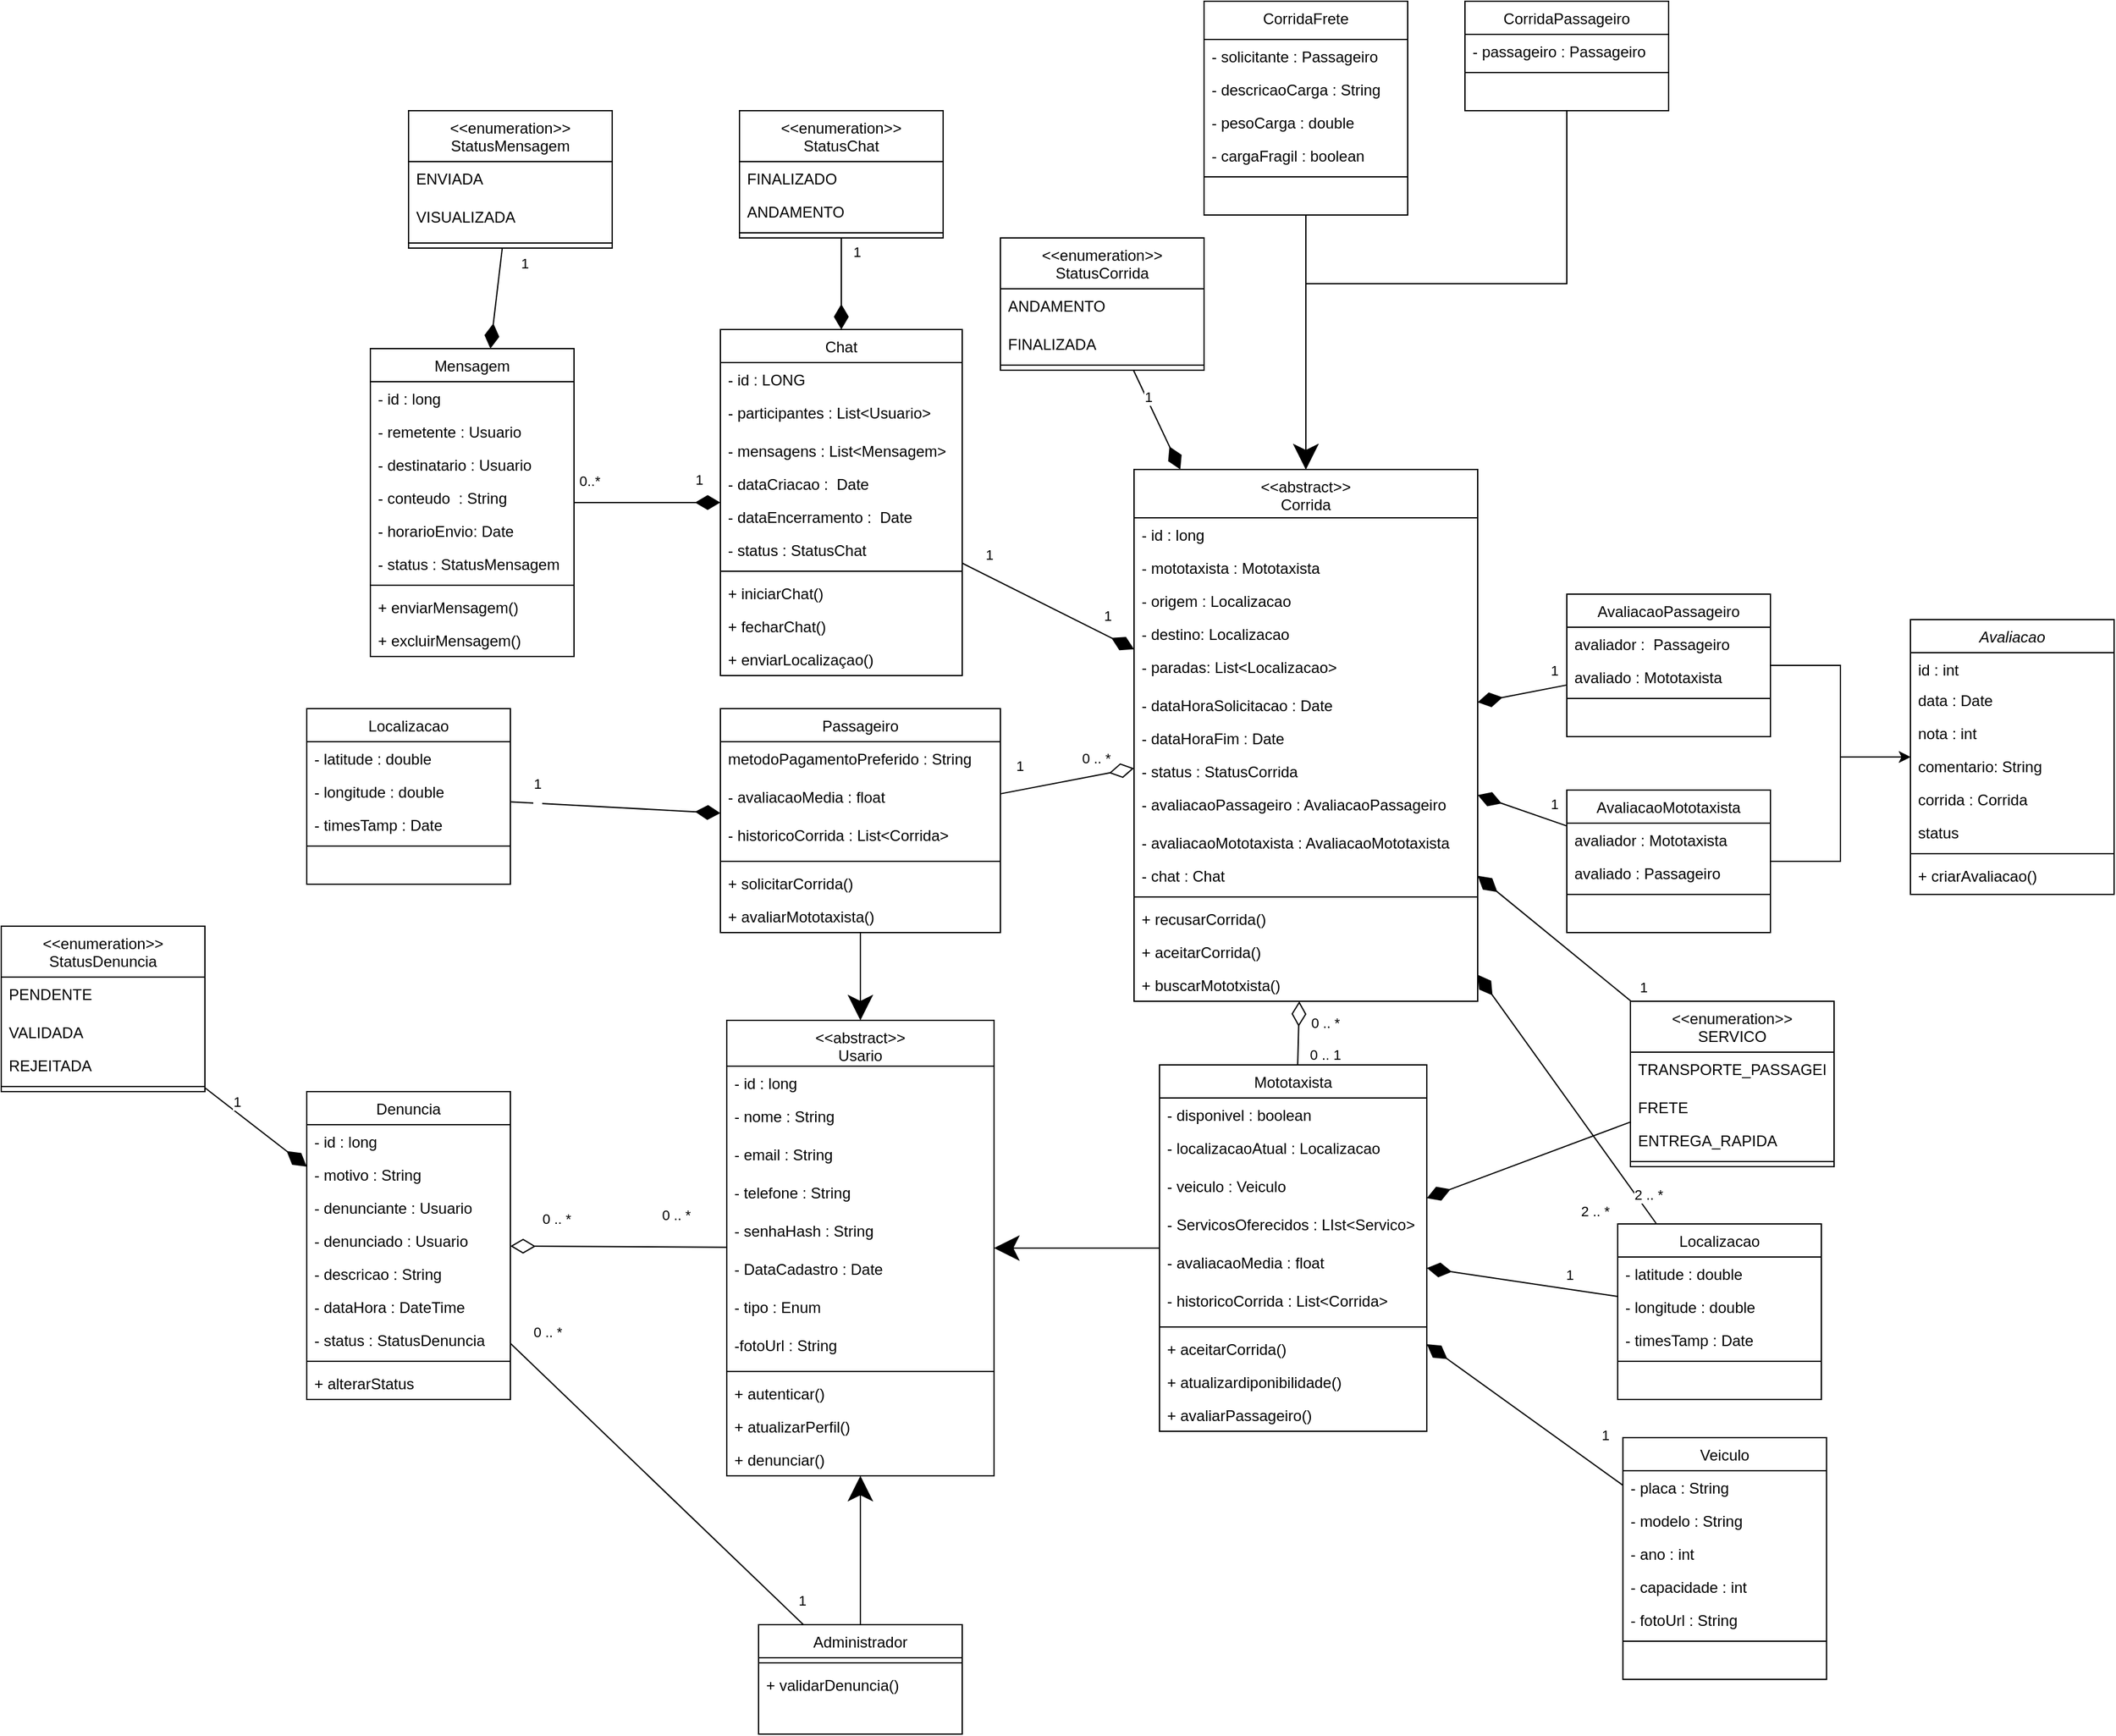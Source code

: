 <mxfile version="26.2.10">
  <diagram id="C5RBs43oDa-KdzZeNtuy" name="Page-1">
    <mxGraphModel dx="2017" dy="1788" grid="1" gridSize="10" guides="1" tooltips="1" connect="1" arrows="1" fold="1" page="1" pageScale="1" pageWidth="827" pageHeight="1169" math="0" shadow="0">
      <root>
        <mxCell id="WIyWlLk6GJQsqaUBKTNV-0" />
        <mxCell id="WIyWlLk6GJQsqaUBKTNV-1" parent="WIyWlLk6GJQsqaUBKTNV-0" />
        <mxCell id="eyYolYSICh2a9ES7v6vp-72" style="rounded=0;orthogonalLoop=1;jettySize=auto;html=1;endArrow=diamondThin;endFill=1;endSize=17;" parent="WIyWlLk6GJQsqaUBKTNV-1" source="eyYolYSICh2a9ES7v6vp-46" target="zkfFHV4jXpPFQw0GAbJ--0" edge="1">
          <mxGeometry relative="1" as="geometry" />
        </mxCell>
        <mxCell id="tFsuxvvVSS5gCeRt54mZ-177" value="1" style="edgeLabel;html=1;align=center;verticalAlign=middle;resizable=0;points=[];" parent="eyYolYSICh2a9ES7v6vp-72" vertex="1" connectable="0">
          <mxGeometry x="-0.833" y="3" relative="1" as="geometry">
            <mxPoint x="8" y="-10" as="offset" />
          </mxGeometry>
        </mxCell>
        <mxCell id="tFsuxvvVSS5gCeRt54mZ-178" value="1" style="edgeLabel;html=1;align=center;verticalAlign=middle;resizable=0;points=[];" parent="eyYolYSICh2a9ES7v6vp-72" vertex="1" connectable="0">
          <mxGeometry x="0.576" y="1" relative="1" as="geometry">
            <mxPoint x="7" y="-11" as="offset" />
          </mxGeometry>
        </mxCell>
        <mxCell id="zkfFHV4jXpPFQw0GAbJ--0" value="&lt;&lt;abstract&gt;&gt;&#xa;Corrida" style="swimlane;fontStyle=0;align=center;verticalAlign=top;childLayout=stackLayout;horizontal=1;startSize=38;horizontalStack=0;resizeParent=1;resizeLast=0;collapsible=1;marginBottom=0;rounded=0;shadow=0;strokeWidth=1;" parent="WIyWlLk6GJQsqaUBKTNV-1" vertex="1">
          <mxGeometry x="460" y="12" width="270" height="418" as="geometry">
            <mxRectangle x="220" y="120" width="160" height="26" as="alternateBounds" />
          </mxGeometry>
        </mxCell>
        <mxCell id="zkfFHV4jXpPFQw0GAbJ--1" value="- id : long" style="text;align=left;verticalAlign=top;spacingLeft=4;spacingRight=4;overflow=hidden;rotatable=0;points=[[0,0.5],[1,0.5]];portConstraint=eastwest;" parent="zkfFHV4jXpPFQw0GAbJ--0" vertex="1">
          <mxGeometry y="38" width="270" height="26" as="geometry" />
        </mxCell>
        <mxCell id="zkfFHV4jXpPFQw0GAbJ--3" value="- mototaxista : Mototaxista" style="text;align=left;verticalAlign=top;spacingLeft=4;spacingRight=4;overflow=hidden;rotatable=0;points=[[0,0.5],[1,0.5]];portConstraint=eastwest;rounded=0;shadow=0;html=0;" parent="zkfFHV4jXpPFQw0GAbJ--0" vertex="1">
          <mxGeometry y="64" width="270" height="26" as="geometry" />
        </mxCell>
        <mxCell id="eyYolYSICh2a9ES7v6vp-1" value="- origem : Localizacao" style="text;align=left;verticalAlign=top;spacingLeft=4;spacingRight=4;overflow=hidden;rotatable=0;points=[[0,0.5],[1,0.5]];portConstraint=eastwest;rounded=0;shadow=0;html=0;" parent="zkfFHV4jXpPFQw0GAbJ--0" vertex="1">
          <mxGeometry y="90" width="270" height="26" as="geometry" />
        </mxCell>
        <mxCell id="eyYolYSICh2a9ES7v6vp-2" value="- destino: Localizacao" style="text;align=left;verticalAlign=top;spacingLeft=4;spacingRight=4;overflow=hidden;rotatable=0;points=[[0,0.5],[1,0.5]];portConstraint=eastwest;rounded=0;shadow=0;html=0;" parent="zkfFHV4jXpPFQw0GAbJ--0" vertex="1">
          <mxGeometry y="116" width="270" height="26" as="geometry" />
        </mxCell>
        <mxCell id="eyYolYSICh2a9ES7v6vp-3" value="- paradas: List&lt;Localizacao&gt;" style="text;align=left;verticalAlign=top;spacingLeft=4;spacingRight=4;overflow=hidden;rotatable=0;points=[[0,0.5],[1,0.5]];portConstraint=eastwest;rounded=0;shadow=0;html=0;" parent="zkfFHV4jXpPFQw0GAbJ--0" vertex="1">
          <mxGeometry y="142" width="270" height="30" as="geometry" />
        </mxCell>
        <mxCell id="eyYolYSICh2a9ES7v6vp-4" value="- dataHoraSolicitacao : Date" style="text;align=left;verticalAlign=top;spacingLeft=4;spacingRight=4;overflow=hidden;rotatable=0;points=[[0,0.5],[1,0.5]];portConstraint=eastwest;rounded=0;shadow=0;html=0;" parent="zkfFHV4jXpPFQw0GAbJ--0" vertex="1">
          <mxGeometry y="172" width="270" height="26" as="geometry" />
        </mxCell>
        <mxCell id="eyYolYSICh2a9ES7v6vp-5" value="- dataHoraFim : Date" style="text;align=left;verticalAlign=top;spacingLeft=4;spacingRight=4;overflow=hidden;rotatable=0;points=[[0,0.5],[1,0.5]];portConstraint=eastwest;rounded=0;shadow=0;html=0;" parent="zkfFHV4jXpPFQw0GAbJ--0" vertex="1">
          <mxGeometry y="198" width="270" height="26" as="geometry" />
        </mxCell>
        <mxCell id="eyYolYSICh2a9ES7v6vp-7" value="- status : StatusCorrida" style="text;align=left;verticalAlign=top;spacingLeft=4;spacingRight=4;overflow=hidden;rotatable=0;points=[[0,0.5],[1,0.5]];portConstraint=eastwest;rounded=0;shadow=0;html=0;" parent="zkfFHV4jXpPFQw0GAbJ--0" vertex="1">
          <mxGeometry y="224" width="270" height="26" as="geometry" />
        </mxCell>
        <mxCell id="eyYolYSICh2a9ES7v6vp-9" value="- avaliacaoPassageiro : AvaliacaoPassageiro" style="text;align=left;verticalAlign=top;spacingLeft=4;spacingRight=4;overflow=hidden;rotatable=0;points=[[0,0.5],[1,0.5]];portConstraint=eastwest;rounded=0;shadow=0;html=0;" parent="zkfFHV4jXpPFQw0GAbJ--0" vertex="1">
          <mxGeometry y="250" width="270" height="30" as="geometry" />
        </mxCell>
        <mxCell id="eyYolYSICh2a9ES7v6vp-8" value="- avaliacaoMototaxista : AvaliacaoMototaxista&#xa;" style="text;align=left;verticalAlign=top;spacingLeft=4;spacingRight=4;overflow=hidden;rotatable=0;points=[[0,0.5],[1,0.5]];portConstraint=eastwest;rounded=0;shadow=0;html=0;" parent="zkfFHV4jXpPFQw0GAbJ--0" vertex="1">
          <mxGeometry y="280" width="270" height="26" as="geometry" />
        </mxCell>
        <mxCell id="eyYolYSICh2a9ES7v6vp-10" value="- chat : Chat" style="text;align=left;verticalAlign=top;spacingLeft=4;spacingRight=4;overflow=hidden;rotatable=0;points=[[0,0.5],[1,0.5]];portConstraint=eastwest;rounded=0;shadow=0;html=0;" parent="zkfFHV4jXpPFQw0GAbJ--0" vertex="1">
          <mxGeometry y="306" width="270" height="26" as="geometry" />
        </mxCell>
        <mxCell id="zkfFHV4jXpPFQw0GAbJ--4" value="" style="line;html=1;strokeWidth=1;align=left;verticalAlign=middle;spacingTop=-1;spacingLeft=3;spacingRight=3;rotatable=0;labelPosition=right;points=[];portConstraint=eastwest;" parent="zkfFHV4jXpPFQw0GAbJ--0" vertex="1">
          <mxGeometry y="332" width="270" height="8" as="geometry" />
        </mxCell>
        <mxCell id="zkfFHV4jXpPFQw0GAbJ--5" value="+ recusarCorrida()" style="text;align=left;verticalAlign=top;spacingLeft=4;spacingRight=4;overflow=hidden;rotatable=0;points=[[0,0.5],[1,0.5]];portConstraint=eastwest;" parent="zkfFHV4jXpPFQw0GAbJ--0" vertex="1">
          <mxGeometry y="340" width="270" height="26" as="geometry" />
        </mxCell>
        <mxCell id="eyYolYSICh2a9ES7v6vp-57" value="+ aceitarCorrida()" style="text;align=left;verticalAlign=top;spacingLeft=4;spacingRight=4;overflow=hidden;rotatable=0;points=[[0,0.5],[1,0.5]];portConstraint=eastwest;" parent="zkfFHV4jXpPFQw0GAbJ--0" vertex="1">
          <mxGeometry y="366" width="270" height="26" as="geometry" />
        </mxCell>
        <mxCell id="I86YvfGgXd9G2V8UG-uf-0" value="+ buscarMototxista()" style="text;align=left;verticalAlign=top;spacingLeft=4;spacingRight=4;overflow=hidden;rotatable=0;points=[[0,0.5],[1,0.5]];portConstraint=eastwest;" vertex="1" parent="zkfFHV4jXpPFQw0GAbJ--0">
          <mxGeometry y="392" width="270" height="26" as="geometry" />
        </mxCell>
        <mxCell id="tFsuxvvVSS5gCeRt54mZ-151" style="edgeStyle=orthogonalEdgeStyle;rounded=0;orthogonalLoop=1;jettySize=auto;html=1;endSize=17;" parent="WIyWlLk6GJQsqaUBKTNV-1" source="eyYolYSICh2a9ES7v6vp-11" target="zkfFHV4jXpPFQw0GAbJ--0" edge="1">
          <mxGeometry relative="1" as="geometry" />
        </mxCell>
        <mxCell id="eyYolYSICh2a9ES7v6vp-11" value="CorridaPassageiro" style="swimlane;fontStyle=0;align=center;verticalAlign=top;childLayout=stackLayout;horizontal=1;startSize=26;horizontalStack=0;resizeParent=1;resizeLast=0;collapsible=1;marginBottom=0;rounded=0;shadow=0;strokeWidth=1;" parent="WIyWlLk6GJQsqaUBKTNV-1" vertex="1">
          <mxGeometry x="720" y="-356" width="160" height="86" as="geometry">
            <mxRectangle x="220" y="120" width="160" height="26" as="alternateBounds" />
          </mxGeometry>
        </mxCell>
        <mxCell id="eyYolYSICh2a9ES7v6vp-12" value="- passageiro : Passageiro" style="text;align=left;verticalAlign=top;spacingLeft=4;spacingRight=4;overflow=hidden;rotatable=0;points=[[0,0.5],[1,0.5]];portConstraint=eastwest;" parent="eyYolYSICh2a9ES7v6vp-11" vertex="1">
          <mxGeometry y="26" width="160" height="26" as="geometry" />
        </mxCell>
        <mxCell id="eyYolYSICh2a9ES7v6vp-23" value="" style="line;html=1;strokeWidth=1;align=left;verticalAlign=middle;spacingTop=-1;spacingLeft=3;spacingRight=3;rotatable=0;labelPosition=right;points=[];portConstraint=eastwest;" parent="eyYolYSICh2a9ES7v6vp-11" vertex="1">
          <mxGeometry y="52" width="160" height="8" as="geometry" />
        </mxCell>
        <mxCell id="tFsuxvvVSS5gCeRt54mZ-152" style="edgeStyle=orthogonalEdgeStyle;rounded=0;orthogonalLoop=1;jettySize=auto;html=1;endSize=17;" parent="WIyWlLk6GJQsqaUBKTNV-1" source="eyYolYSICh2a9ES7v6vp-25" target="zkfFHV4jXpPFQw0GAbJ--0" edge="1">
          <mxGeometry relative="1" as="geometry" />
        </mxCell>
        <mxCell id="eyYolYSICh2a9ES7v6vp-25" value="CorridaFrete" style="swimlane;fontStyle=0;align=center;verticalAlign=top;childLayout=stackLayout;horizontal=1;startSize=30;horizontalStack=0;resizeParent=1;resizeLast=0;collapsible=1;marginBottom=0;rounded=0;shadow=0;strokeWidth=1;" parent="WIyWlLk6GJQsqaUBKTNV-1" vertex="1">
          <mxGeometry x="515" y="-356" width="160" height="168" as="geometry">
            <mxRectangle x="220" y="120" width="160" height="26" as="alternateBounds" />
          </mxGeometry>
        </mxCell>
        <mxCell id="eyYolYSICh2a9ES7v6vp-26" value="- solicitante : Passageiro" style="text;align=left;verticalAlign=top;spacingLeft=4;spacingRight=4;overflow=hidden;rotatable=0;points=[[0,0.5],[1,0.5]];portConstraint=eastwest;" parent="eyYolYSICh2a9ES7v6vp-25" vertex="1">
          <mxGeometry y="30" width="160" height="26" as="geometry" />
        </mxCell>
        <mxCell id="eyYolYSICh2a9ES7v6vp-29" value="- descricaoCarga : String" style="text;align=left;verticalAlign=top;spacingLeft=4;spacingRight=4;overflow=hidden;rotatable=0;points=[[0,0.5],[1,0.5]];portConstraint=eastwest;" parent="eyYolYSICh2a9ES7v6vp-25" vertex="1">
          <mxGeometry y="56" width="160" height="26" as="geometry" />
        </mxCell>
        <mxCell id="eyYolYSICh2a9ES7v6vp-30" value="- pesoCarga : double" style="text;align=left;verticalAlign=top;spacingLeft=4;spacingRight=4;overflow=hidden;rotatable=0;points=[[0,0.5],[1,0.5]];portConstraint=eastwest;" parent="eyYolYSICh2a9ES7v6vp-25" vertex="1">
          <mxGeometry y="82" width="160" height="26" as="geometry" />
        </mxCell>
        <mxCell id="eyYolYSICh2a9ES7v6vp-31" value="- cargaFragil : boolean" style="text;align=left;verticalAlign=top;spacingLeft=4;spacingRight=4;overflow=hidden;rotatable=0;points=[[0,0.5],[1,0.5]];portConstraint=eastwest;" parent="eyYolYSICh2a9ES7v6vp-25" vertex="1">
          <mxGeometry y="108" width="160" height="26" as="geometry" />
        </mxCell>
        <mxCell id="eyYolYSICh2a9ES7v6vp-27" value="" style="line;html=1;strokeWidth=1;align=left;verticalAlign=middle;spacingTop=-1;spacingLeft=3;spacingRight=3;rotatable=0;labelPosition=right;points=[];portConstraint=eastwest;" parent="eyYolYSICh2a9ES7v6vp-25" vertex="1">
          <mxGeometry y="134" width="160" height="8" as="geometry" />
        </mxCell>
        <mxCell id="eyYolYSICh2a9ES7v6vp-70" style="edgeStyle=orthogonalEdgeStyle;rounded=0;orthogonalLoop=1;jettySize=auto;html=1;endArrow=diamondThin;endFill=1;targetPerimeterSpacing=0;jumpSize=6;endSize=17;" parent="WIyWlLk6GJQsqaUBKTNV-1" source="eyYolYSICh2a9ES7v6vp-60" target="eyYolYSICh2a9ES7v6vp-46" edge="1">
          <mxGeometry relative="1" as="geometry">
            <mxPoint x="80" y="140" as="targetPoint" />
          </mxGeometry>
        </mxCell>
        <mxCell id="eyYolYSICh2a9ES7v6vp-74" value="0..*" style="edgeLabel;html=1;align=center;verticalAlign=middle;resizable=0;points=[];" parent="eyYolYSICh2a9ES7v6vp-70" vertex="1" connectable="0">
          <mxGeometry x="-0.793" relative="1" as="geometry">
            <mxPoint y="-17" as="offset" />
          </mxGeometry>
        </mxCell>
        <mxCell id="eyYolYSICh2a9ES7v6vp-75" value="1" style="edgeLabel;html=1;align=center;verticalAlign=middle;resizable=0;points=[];" parent="eyYolYSICh2a9ES7v6vp-70" vertex="1" connectable="0">
          <mxGeometry x="0.585" relative="1" as="geometry">
            <mxPoint x="7" y="-18" as="offset" />
          </mxGeometry>
        </mxCell>
        <mxCell id="eyYolYSICh2a9ES7v6vp-46" value="Chat" style="swimlane;fontStyle=0;align=center;verticalAlign=top;childLayout=stackLayout;horizontal=1;startSize=26;horizontalStack=0;resizeParent=1;resizeLast=0;collapsible=1;marginBottom=0;rounded=0;shadow=0;strokeWidth=1;" parent="WIyWlLk6GJQsqaUBKTNV-1" vertex="1">
          <mxGeometry x="135" y="-98" width="190" height="272" as="geometry">
            <mxRectangle x="220" y="120" width="160" height="26" as="alternateBounds" />
          </mxGeometry>
        </mxCell>
        <mxCell id="eyYolYSICh2a9ES7v6vp-47" value="- id : LONG" style="text;align=left;verticalAlign=top;spacingLeft=4;spacingRight=4;overflow=hidden;rotatable=0;points=[[0,0.5],[1,0.5]];portConstraint=eastwest;" parent="eyYolYSICh2a9ES7v6vp-46" vertex="1">
          <mxGeometry y="26" width="190" height="26" as="geometry" />
        </mxCell>
        <mxCell id="eyYolYSICh2a9ES7v6vp-51" value="- participantes : List&lt;Usuario&gt;" style="text;align=left;verticalAlign=top;spacingLeft=4;spacingRight=4;overflow=hidden;rotatable=0;points=[[0,0.5],[1,0.5]];portConstraint=eastwest;" parent="eyYolYSICh2a9ES7v6vp-46" vertex="1">
          <mxGeometry y="52" width="190" height="30" as="geometry" />
        </mxCell>
        <mxCell id="eyYolYSICh2a9ES7v6vp-52" value="- mensagens : List&lt;Mensagem&gt;" style="text;align=left;verticalAlign=top;spacingLeft=4;spacingRight=4;overflow=hidden;rotatable=0;points=[[0,0.5],[1,0.5]];portConstraint=eastwest;" parent="eyYolYSICh2a9ES7v6vp-46" vertex="1">
          <mxGeometry y="82" width="190" height="26" as="geometry" />
        </mxCell>
        <mxCell id="eyYolYSICh2a9ES7v6vp-53" value="- dataCriacao :  Date" style="text;align=left;verticalAlign=top;spacingLeft=4;spacingRight=4;overflow=hidden;rotatable=0;points=[[0,0.5],[1,0.5]];portConstraint=eastwest;" parent="eyYolYSICh2a9ES7v6vp-46" vertex="1">
          <mxGeometry y="108" width="190" height="26" as="geometry" />
        </mxCell>
        <mxCell id="eyYolYSICh2a9ES7v6vp-54" value="- dataEncerramento :  Date" style="text;align=left;verticalAlign=top;spacingLeft=4;spacingRight=4;overflow=hidden;rotatable=0;points=[[0,0.5],[1,0.5]];portConstraint=eastwest;" parent="eyYolYSICh2a9ES7v6vp-46" vertex="1">
          <mxGeometry y="134" width="190" height="26" as="geometry" />
        </mxCell>
        <mxCell id="eyYolYSICh2a9ES7v6vp-55" value="- status : StatusChat" style="text;align=left;verticalAlign=top;spacingLeft=4;spacingRight=4;overflow=hidden;rotatable=0;points=[[0,0.5],[1,0.5]];portConstraint=eastwest;" parent="eyYolYSICh2a9ES7v6vp-46" vertex="1">
          <mxGeometry y="160" width="190" height="26" as="geometry" />
        </mxCell>
        <mxCell id="eyYolYSICh2a9ES7v6vp-48" value="" style="line;html=1;strokeWidth=1;align=left;verticalAlign=middle;spacingTop=-1;spacingLeft=3;spacingRight=3;rotatable=0;labelPosition=right;points=[];portConstraint=eastwest;" parent="eyYolYSICh2a9ES7v6vp-46" vertex="1">
          <mxGeometry y="186" width="190" height="8" as="geometry" />
        </mxCell>
        <mxCell id="eyYolYSICh2a9ES7v6vp-50" value="+ iniciarChat()" style="text;align=left;verticalAlign=top;spacingLeft=4;spacingRight=4;overflow=hidden;rotatable=0;points=[[0,0.5],[1,0.5]];portConstraint=eastwest;" parent="eyYolYSICh2a9ES7v6vp-46" vertex="1">
          <mxGeometry y="194" width="190" height="26" as="geometry" />
        </mxCell>
        <mxCell id="tFsuxvvVSS5gCeRt54mZ-181" value="+ fecharChat()" style="text;align=left;verticalAlign=top;spacingLeft=4;spacingRight=4;overflow=hidden;rotatable=0;points=[[0,0.5],[1,0.5]];portConstraint=eastwest;" parent="eyYolYSICh2a9ES7v6vp-46" vertex="1">
          <mxGeometry y="220" width="190" height="26" as="geometry" />
        </mxCell>
        <mxCell id="I86YvfGgXd9G2V8UG-uf-1" value="+ enviarLocalizaçao()" style="text;align=left;verticalAlign=top;spacingLeft=4;spacingRight=4;overflow=hidden;rotatable=0;points=[[0,0.5],[1,0.5]];portConstraint=eastwest;" vertex="1" parent="eyYolYSICh2a9ES7v6vp-46">
          <mxGeometry y="246" width="190" height="26" as="geometry" />
        </mxCell>
        <mxCell id="eyYolYSICh2a9ES7v6vp-60" value="Mensagem" style="swimlane;fontStyle=0;align=center;verticalAlign=top;childLayout=stackLayout;horizontal=1;startSize=26;horizontalStack=0;resizeParent=1;resizeLast=0;collapsible=1;marginBottom=0;rounded=0;shadow=0;strokeWidth=1;" parent="WIyWlLk6GJQsqaUBKTNV-1" vertex="1">
          <mxGeometry x="-140" y="-83" width="160" height="242" as="geometry">
            <mxRectangle x="220" y="120" width="160" height="26" as="alternateBounds" />
          </mxGeometry>
        </mxCell>
        <mxCell id="eyYolYSICh2a9ES7v6vp-61" value="- id : long" style="text;align=left;verticalAlign=top;spacingLeft=4;spacingRight=4;overflow=hidden;rotatable=0;points=[[0,0.5],[1,0.5]];portConstraint=eastwest;" parent="eyYolYSICh2a9ES7v6vp-60" vertex="1">
          <mxGeometry y="26" width="160" height="26" as="geometry" />
        </mxCell>
        <mxCell id="eyYolYSICh2a9ES7v6vp-64" value="- remetente : Usuario" style="text;align=left;verticalAlign=top;spacingLeft=4;spacingRight=4;overflow=hidden;rotatable=0;points=[[0,0.5],[1,0.5]];portConstraint=eastwest;" parent="eyYolYSICh2a9ES7v6vp-60" vertex="1">
          <mxGeometry y="52" width="160" height="26" as="geometry" />
        </mxCell>
        <mxCell id="eyYolYSICh2a9ES7v6vp-65" value="- destinatario : Usuario" style="text;align=left;verticalAlign=top;spacingLeft=4;spacingRight=4;overflow=hidden;rotatable=0;points=[[0,0.5],[1,0.5]];portConstraint=eastwest;" parent="eyYolYSICh2a9ES7v6vp-60" vertex="1">
          <mxGeometry y="78" width="160" height="26" as="geometry" />
        </mxCell>
        <mxCell id="eyYolYSICh2a9ES7v6vp-66" value="- conteudo  : String" style="text;align=left;verticalAlign=top;spacingLeft=4;spacingRight=4;overflow=hidden;rotatable=0;points=[[0,0.5],[1,0.5]];portConstraint=eastwest;" parent="eyYolYSICh2a9ES7v6vp-60" vertex="1">
          <mxGeometry y="104" width="160" height="26" as="geometry" />
        </mxCell>
        <mxCell id="eyYolYSICh2a9ES7v6vp-67" value="- horarioEnvio: Date" style="text;align=left;verticalAlign=top;spacingLeft=4;spacingRight=4;overflow=hidden;rotatable=0;points=[[0,0.5],[1,0.5]];portConstraint=eastwest;" parent="eyYolYSICh2a9ES7v6vp-60" vertex="1">
          <mxGeometry y="130" width="160" height="26" as="geometry" />
        </mxCell>
        <mxCell id="eyYolYSICh2a9ES7v6vp-68" value="- status : StatusMensagem" style="text;align=left;verticalAlign=top;spacingLeft=4;spacingRight=4;overflow=hidden;rotatable=0;points=[[0,0.5],[1,0.5]];portConstraint=eastwest;" parent="eyYolYSICh2a9ES7v6vp-60" vertex="1">
          <mxGeometry y="156" width="160" height="26" as="geometry" />
        </mxCell>
        <mxCell id="eyYolYSICh2a9ES7v6vp-62" value="" style="line;html=1;strokeWidth=1;align=left;verticalAlign=middle;spacingTop=-1;spacingLeft=3;spacingRight=3;rotatable=0;labelPosition=right;points=[];portConstraint=eastwest;" parent="eyYolYSICh2a9ES7v6vp-60" vertex="1">
          <mxGeometry y="182" width="160" height="8" as="geometry" />
        </mxCell>
        <mxCell id="eyYolYSICh2a9ES7v6vp-63" value="+ enviarMensagem()" style="text;align=left;verticalAlign=top;spacingLeft=4;spacingRight=4;overflow=hidden;rotatable=0;points=[[0,0.5],[1,0.5]];portConstraint=eastwest;" parent="eyYolYSICh2a9ES7v6vp-60" vertex="1">
          <mxGeometry y="190" width="160" height="26" as="geometry" />
        </mxCell>
        <mxCell id="tFsuxvvVSS5gCeRt54mZ-180" value="+ excluirMensagem()" style="text;align=left;verticalAlign=top;spacingLeft=4;spacingRight=4;overflow=hidden;rotatable=0;points=[[0,0.5],[1,0.5]];portConstraint=eastwest;" parent="eyYolYSICh2a9ES7v6vp-60" vertex="1">
          <mxGeometry y="216" width="160" height="26" as="geometry" />
        </mxCell>
        <mxCell id="tFsuxvvVSS5gCeRt54mZ-0" value="Avaliacao" style="swimlane;fontStyle=2;align=center;verticalAlign=top;childLayout=stackLayout;horizontal=1;startSize=26;horizontalStack=0;resizeParent=1;resizeLast=0;collapsible=1;marginBottom=0;rounded=0;shadow=0;strokeWidth=1;" parent="WIyWlLk6GJQsqaUBKTNV-1" vertex="1">
          <mxGeometry x="1070" y="130" width="160" height="216" as="geometry">
            <mxRectangle x="220" y="120" width="160" height="26" as="alternateBounds" />
          </mxGeometry>
        </mxCell>
        <mxCell id="tFsuxvvVSS5gCeRt54mZ-1" value="id : int" style="text;align=left;verticalAlign=top;spacingLeft=4;spacingRight=4;overflow=hidden;rotatable=0;points=[[0,0.5],[1,0.5]];portConstraint=eastwest;" parent="tFsuxvvVSS5gCeRt54mZ-0" vertex="1">
          <mxGeometry y="26" width="160" height="24" as="geometry" />
        </mxCell>
        <mxCell id="tFsuxvvVSS5gCeRt54mZ-2" value="data : Date" style="text;align=left;verticalAlign=top;spacingLeft=4;spacingRight=4;overflow=hidden;rotatable=0;points=[[0,0.5],[1,0.5]];portConstraint=eastwest;" parent="tFsuxvvVSS5gCeRt54mZ-0" vertex="1">
          <mxGeometry y="50" width="160" height="26" as="geometry" />
        </mxCell>
        <mxCell id="tFsuxvvVSS5gCeRt54mZ-3" value="nota : int " style="text;align=left;verticalAlign=top;spacingLeft=4;spacingRight=4;overflow=hidden;rotatable=0;points=[[0,0.5],[1,0.5]];portConstraint=eastwest;" parent="tFsuxvvVSS5gCeRt54mZ-0" vertex="1">
          <mxGeometry y="76" width="160" height="26" as="geometry" />
        </mxCell>
        <mxCell id="tFsuxvvVSS5gCeRt54mZ-4" value="comentario: String" style="text;align=left;verticalAlign=top;spacingLeft=4;spacingRight=4;overflow=hidden;rotatable=0;points=[[0,0.5],[1,0.5]];portConstraint=eastwest;" parent="tFsuxvvVSS5gCeRt54mZ-0" vertex="1">
          <mxGeometry y="102" width="160" height="26" as="geometry" />
        </mxCell>
        <mxCell id="tFsuxvvVSS5gCeRt54mZ-5" value="corrida : Corrida" style="text;align=left;verticalAlign=top;spacingLeft=4;spacingRight=4;overflow=hidden;rotatable=0;points=[[0,0.5],[1,0.5]];portConstraint=eastwest;" parent="tFsuxvvVSS5gCeRt54mZ-0" vertex="1">
          <mxGeometry y="128" width="160" height="26" as="geometry" />
        </mxCell>
        <mxCell id="tFsuxvvVSS5gCeRt54mZ-6" value="status" style="text;align=left;verticalAlign=top;spacingLeft=4;spacingRight=4;overflow=hidden;rotatable=0;points=[[0,0.5],[1,0.5]];portConstraint=eastwest;" parent="tFsuxvvVSS5gCeRt54mZ-0" vertex="1">
          <mxGeometry y="154" width="160" height="26" as="geometry" />
        </mxCell>
        <mxCell id="tFsuxvvVSS5gCeRt54mZ-7" value="" style="line;html=1;strokeWidth=1;align=left;verticalAlign=middle;spacingTop=-1;spacingLeft=3;spacingRight=3;rotatable=0;labelPosition=right;points=[];portConstraint=eastwest;" parent="tFsuxvvVSS5gCeRt54mZ-0" vertex="1">
          <mxGeometry y="180" width="160" height="8" as="geometry" />
        </mxCell>
        <mxCell id="tFsuxvvVSS5gCeRt54mZ-8" value="+ criarAvaliacao()" style="text;align=left;verticalAlign=top;spacingLeft=4;spacingRight=4;overflow=hidden;rotatable=0;points=[[0,0.5],[1,0.5]];portConstraint=eastwest;" parent="tFsuxvvVSS5gCeRt54mZ-0" vertex="1">
          <mxGeometry y="188" width="160" height="26" as="geometry" />
        </mxCell>
        <mxCell id="tFsuxvvVSS5gCeRt54mZ-26" style="edgeStyle=orthogonalEdgeStyle;rounded=0;orthogonalLoop=1;jettySize=auto;html=1;" parent="WIyWlLk6GJQsqaUBKTNV-1" source="tFsuxvvVSS5gCeRt54mZ-9" target="tFsuxvvVSS5gCeRt54mZ-0" edge="1">
          <mxGeometry relative="1" as="geometry" />
        </mxCell>
        <mxCell id="tFsuxvvVSS5gCeRt54mZ-9" value="AvaliacaoMototaxista" style="swimlane;fontStyle=0;align=center;verticalAlign=top;childLayout=stackLayout;horizontal=1;startSize=26;horizontalStack=0;resizeParent=1;resizeLast=0;collapsible=1;marginBottom=0;rounded=0;shadow=0;strokeWidth=1;" parent="WIyWlLk6GJQsqaUBKTNV-1" vertex="1">
          <mxGeometry x="800" y="264" width="160" height="112" as="geometry">
            <mxRectangle x="220" y="120" width="160" height="26" as="alternateBounds" />
          </mxGeometry>
        </mxCell>
        <mxCell id="tFsuxvvVSS5gCeRt54mZ-10" value="avaliador : Mototaxista" style="text;align=left;verticalAlign=top;spacingLeft=4;spacingRight=4;overflow=hidden;rotatable=0;points=[[0,0.5],[1,0.5]];portConstraint=eastwest;" parent="tFsuxvvVSS5gCeRt54mZ-9" vertex="1">
          <mxGeometry y="26" width="160" height="26" as="geometry" />
        </mxCell>
        <mxCell id="tFsuxvvVSS5gCeRt54mZ-17" value="avaliado : Passageiro" style="text;align=left;verticalAlign=top;spacingLeft=4;spacingRight=4;overflow=hidden;rotatable=0;points=[[0,0.5],[1,0.5]];portConstraint=eastwest;" parent="tFsuxvvVSS5gCeRt54mZ-9" vertex="1">
          <mxGeometry y="52" width="160" height="26" as="geometry" />
        </mxCell>
        <mxCell id="tFsuxvvVSS5gCeRt54mZ-11" value="" style="line;html=1;strokeWidth=1;align=left;verticalAlign=middle;spacingTop=-1;spacingLeft=3;spacingRight=3;rotatable=0;labelPosition=right;points=[];portConstraint=eastwest;" parent="tFsuxvvVSS5gCeRt54mZ-9" vertex="1">
          <mxGeometry y="78" width="160" height="8" as="geometry" />
        </mxCell>
        <mxCell id="tFsuxvvVSS5gCeRt54mZ-25" style="edgeStyle=orthogonalEdgeStyle;rounded=0;orthogonalLoop=1;jettySize=auto;html=1;" parent="WIyWlLk6GJQsqaUBKTNV-1" source="tFsuxvvVSS5gCeRt54mZ-18" target="tFsuxvvVSS5gCeRt54mZ-0" edge="1">
          <mxGeometry relative="1" as="geometry" />
        </mxCell>
        <mxCell id="tFsuxvvVSS5gCeRt54mZ-28" style="rounded=0;orthogonalLoop=1;jettySize=auto;html=1;endArrow=diamondThin;endFill=1;endSize=17;" parent="WIyWlLk6GJQsqaUBKTNV-1" source="tFsuxvvVSS5gCeRt54mZ-18" target="zkfFHV4jXpPFQw0GAbJ--0" edge="1">
          <mxGeometry relative="1" as="geometry" />
        </mxCell>
        <mxCell id="tFsuxvvVSS5gCeRt54mZ-175" value="1" style="edgeLabel;html=1;align=center;verticalAlign=middle;resizable=0;points=[];" parent="tFsuxvvVSS5gCeRt54mZ-28" vertex="1" connectable="0">
          <mxGeometry x="-0.664" y="-2" relative="1" as="geometry">
            <mxPoint x="2" y="-12" as="offset" />
          </mxGeometry>
        </mxCell>
        <mxCell id="tFsuxvvVSS5gCeRt54mZ-18" value="AvaliacaoPassageiro" style="swimlane;fontStyle=0;align=center;verticalAlign=top;childLayout=stackLayout;horizontal=1;startSize=26;horizontalStack=0;resizeParent=1;resizeLast=0;collapsible=1;marginBottom=0;rounded=0;shadow=0;strokeWidth=1;" parent="WIyWlLk6GJQsqaUBKTNV-1" vertex="1">
          <mxGeometry x="800" y="110" width="160" height="112" as="geometry">
            <mxRectangle x="220" y="120" width="160" height="26" as="alternateBounds" />
          </mxGeometry>
        </mxCell>
        <mxCell id="tFsuxvvVSS5gCeRt54mZ-19" value="avaliador :  Passageiro" style="text;align=left;verticalAlign=top;spacingLeft=4;spacingRight=4;overflow=hidden;rotatable=0;points=[[0,0.5],[1,0.5]];portConstraint=eastwest;" parent="tFsuxvvVSS5gCeRt54mZ-18" vertex="1">
          <mxGeometry y="26" width="160" height="26" as="geometry" />
        </mxCell>
        <mxCell id="tFsuxvvVSS5gCeRt54mZ-20" value="avaliado : Mototaxista" style="text;align=left;verticalAlign=top;spacingLeft=4;spacingRight=4;overflow=hidden;rotatable=0;points=[[0,0.5],[1,0.5]];portConstraint=eastwest;" parent="tFsuxvvVSS5gCeRt54mZ-18" vertex="1">
          <mxGeometry y="52" width="160" height="26" as="geometry" />
        </mxCell>
        <mxCell id="tFsuxvvVSS5gCeRt54mZ-21" value="" style="line;html=1;strokeWidth=1;align=left;verticalAlign=middle;spacingTop=-1;spacingLeft=3;spacingRight=3;rotatable=0;labelPosition=right;points=[];portConstraint=eastwest;" parent="tFsuxvvVSS5gCeRt54mZ-18" vertex="1">
          <mxGeometry y="78" width="160" height="8" as="geometry" />
        </mxCell>
        <mxCell id="tFsuxvvVSS5gCeRt54mZ-29" style="rounded=0;orthogonalLoop=1;jettySize=auto;html=1;endArrow=diamondThin;endFill=1;endSize=17;" parent="WIyWlLk6GJQsqaUBKTNV-1" source="tFsuxvvVSS5gCeRt54mZ-9" target="zkfFHV4jXpPFQw0GAbJ--0" edge="1">
          <mxGeometry relative="1" as="geometry" />
        </mxCell>
        <mxCell id="tFsuxvvVSS5gCeRt54mZ-176" value="1" style="edgeLabel;html=1;align=center;verticalAlign=middle;resizable=0;points=[];" parent="tFsuxvvVSS5gCeRt54mZ-29" vertex="1" connectable="0">
          <mxGeometry x="-0.653" y="2" relative="1" as="geometry">
            <mxPoint x="3" y="-15" as="offset" />
          </mxGeometry>
        </mxCell>
        <mxCell id="tFsuxvvVSS5gCeRt54mZ-147" style="edgeStyle=orthogonalEdgeStyle;rounded=0;orthogonalLoop=1;jettySize=auto;html=1;endSize=17;" parent="WIyWlLk6GJQsqaUBKTNV-1" source="tFsuxvvVSS5gCeRt54mZ-30" target="tFsuxvvVSS5gCeRt54mZ-51" edge="1">
          <mxGeometry relative="1" as="geometry" />
        </mxCell>
        <mxCell id="tFsuxvvVSS5gCeRt54mZ-155" style="rounded=0;orthogonalLoop=1;jettySize=auto;html=1;endArrow=diamondThin;startFill=0;endFill=0;endSize=17;" parent="WIyWlLk6GJQsqaUBKTNV-1" source="tFsuxvvVSS5gCeRt54mZ-30" target="zkfFHV4jXpPFQw0GAbJ--0" edge="1">
          <mxGeometry relative="1" as="geometry" />
        </mxCell>
        <mxCell id="tFsuxvvVSS5gCeRt54mZ-165" value="0 .. *" style="edgeLabel;html=1;align=center;verticalAlign=middle;resizable=0;points=[];" parent="tFsuxvvVSS5gCeRt54mZ-155" vertex="1" connectable="0">
          <mxGeometry x="0.326" y="-2" relative="1" as="geometry">
            <mxPoint x="18" as="offset" />
          </mxGeometry>
        </mxCell>
        <mxCell id="tFsuxvvVSS5gCeRt54mZ-166" value="0 .. 1" style="edgeLabel;html=1;align=center;verticalAlign=middle;resizable=0;points=[];" parent="tFsuxvvVSS5gCeRt54mZ-155" vertex="1" connectable="0">
          <mxGeometry x="-0.675" y="-1" relative="1" as="geometry">
            <mxPoint x="20" as="offset" />
          </mxGeometry>
        </mxCell>
        <mxCell id="tFsuxvvVSS5gCeRt54mZ-30" value="Mototaxista" style="swimlane;fontStyle=0;align=center;verticalAlign=top;childLayout=stackLayout;horizontal=1;startSize=26;horizontalStack=0;resizeParent=1;resizeLast=0;collapsible=1;marginBottom=0;rounded=0;shadow=0;strokeWidth=1;" parent="WIyWlLk6GJQsqaUBKTNV-1" vertex="1">
          <mxGeometry x="480" y="480" width="210" height="288" as="geometry">
            <mxRectangle x="220" y="120" width="160" height="26" as="alternateBounds" />
          </mxGeometry>
        </mxCell>
        <mxCell id="tFsuxvvVSS5gCeRt54mZ-31" value="- disponivel : boolean " style="text;align=left;verticalAlign=top;spacingLeft=4;spacingRight=4;overflow=hidden;rotatable=0;points=[[0,0.5],[1,0.5]];portConstraint=eastwest;" parent="tFsuxvvVSS5gCeRt54mZ-30" vertex="1">
          <mxGeometry y="26" width="210" height="26" as="geometry" />
        </mxCell>
        <mxCell id="tFsuxvvVSS5gCeRt54mZ-32" value="- localizacaoAtual : Localizacao" style="text;align=left;verticalAlign=top;spacingLeft=4;spacingRight=4;overflow=hidden;rotatable=0;points=[[0,0.5],[1,0.5]];portConstraint=eastwest;" parent="tFsuxvvVSS5gCeRt54mZ-30" vertex="1">
          <mxGeometry y="52" width="210" height="30" as="geometry" />
        </mxCell>
        <mxCell id="tFsuxvvVSS5gCeRt54mZ-35" value="- veiculo : Veiculo " style="text;align=left;verticalAlign=top;spacingLeft=4;spacingRight=4;overflow=hidden;rotatable=0;points=[[0,0.5],[1,0.5]];portConstraint=eastwest;" parent="tFsuxvvVSS5gCeRt54mZ-30" vertex="1">
          <mxGeometry y="82" width="210" height="30" as="geometry" />
        </mxCell>
        <mxCell id="tFsuxvvVSS5gCeRt54mZ-36" value="- ServicosOferecidos : LIst&lt;Servico&gt;" style="text;align=left;verticalAlign=top;spacingLeft=4;spacingRight=4;overflow=hidden;rotatable=0;points=[[0,0.5],[1,0.5]];portConstraint=eastwest;" parent="tFsuxvvVSS5gCeRt54mZ-30" vertex="1">
          <mxGeometry y="112" width="210" height="30" as="geometry" />
        </mxCell>
        <mxCell id="tFsuxvvVSS5gCeRt54mZ-89" value="- avaliacaoMedia : float" style="text;align=left;verticalAlign=top;spacingLeft=4;spacingRight=4;overflow=hidden;rotatable=0;points=[[0,0.5],[1,0.5]];portConstraint=eastwest;" parent="tFsuxvvVSS5gCeRt54mZ-30" vertex="1">
          <mxGeometry y="142" width="210" height="30" as="geometry" />
        </mxCell>
        <mxCell id="tFsuxvvVSS5gCeRt54mZ-91" value="- historicoCorrida : List&lt;Corrida&gt;" style="text;align=left;verticalAlign=top;spacingLeft=4;spacingRight=4;overflow=hidden;rotatable=0;points=[[0,0.5],[1,0.5]];portConstraint=eastwest;" parent="tFsuxvvVSS5gCeRt54mZ-30" vertex="1">
          <mxGeometry y="172" width="210" height="30" as="geometry" />
        </mxCell>
        <mxCell id="tFsuxvvVSS5gCeRt54mZ-33" value="" style="line;html=1;strokeWidth=1;align=left;verticalAlign=middle;spacingTop=-1;spacingLeft=3;spacingRight=3;rotatable=0;labelPosition=right;points=[];portConstraint=eastwest;" parent="tFsuxvvVSS5gCeRt54mZ-30" vertex="1">
          <mxGeometry y="202" width="210" height="8" as="geometry" />
        </mxCell>
        <mxCell id="tFsuxvvVSS5gCeRt54mZ-34" value="+ aceitarCorrida()" style="text;align=left;verticalAlign=top;spacingLeft=4;spacingRight=4;overflow=hidden;rotatable=0;points=[[0,0.5],[1,0.5]];portConstraint=eastwest;" parent="tFsuxvvVSS5gCeRt54mZ-30" vertex="1">
          <mxGeometry y="210" width="210" height="26" as="geometry" />
        </mxCell>
        <mxCell id="tFsuxvvVSS5gCeRt54mZ-39" value="+ atualizardiponibilidade()" style="text;align=left;verticalAlign=top;spacingLeft=4;spacingRight=4;overflow=hidden;rotatable=0;points=[[0,0.5],[1,0.5]];portConstraint=eastwest;" parent="tFsuxvvVSS5gCeRt54mZ-30" vertex="1">
          <mxGeometry y="236" width="210" height="26" as="geometry" />
        </mxCell>
        <mxCell id="tFsuxvvVSS5gCeRt54mZ-70" value="+ avaliarPassageiro()" style="text;align=left;verticalAlign=top;spacingLeft=4;spacingRight=4;overflow=hidden;rotatable=0;points=[[0,0.5],[1,0.5]];portConstraint=eastwest;" parent="tFsuxvvVSS5gCeRt54mZ-30" vertex="1">
          <mxGeometry y="262" width="210" height="26" as="geometry" />
        </mxCell>
        <mxCell id="tFsuxvvVSS5gCeRt54mZ-48" style="rounded=0;orthogonalLoop=1;jettySize=auto;html=1;endArrow=diamondThin;endFill=1;endSize=17;" parent="WIyWlLk6GJQsqaUBKTNV-1" source="tFsuxvvVSS5gCeRt54mZ-40" target="tFsuxvvVSS5gCeRt54mZ-30" edge="1">
          <mxGeometry relative="1" as="geometry" />
        </mxCell>
        <mxCell id="tFsuxvvVSS5gCeRt54mZ-49" value="1" style="edgeLabel;html=1;align=center;verticalAlign=middle;resizable=0;points=[];" parent="tFsuxvvVSS5gCeRt54mZ-48" vertex="1" connectable="0">
          <mxGeometry x="-0.82" y="1" relative="1" as="geometry">
            <mxPoint x="16" y="-9" as="offset" />
          </mxGeometry>
        </mxCell>
        <mxCell id="tFsuxvvVSS5gCeRt54mZ-50" value="1" style="edgeLabel;html=1;align=center;verticalAlign=middle;resizable=0;points=[];" parent="tFsuxvvVSS5gCeRt54mZ-48" vertex="1" connectable="0">
          <mxGeometry x="0.706" y="1" relative="1" as="geometry">
            <mxPoint x="118" y="54" as="offset" />
          </mxGeometry>
        </mxCell>
        <mxCell id="tFsuxvvVSS5gCeRt54mZ-40" value="Veiculo" style="swimlane;fontStyle=0;align=center;verticalAlign=top;childLayout=stackLayout;horizontal=1;startSize=26;horizontalStack=0;resizeParent=1;resizeLast=0;collapsible=1;marginBottom=0;rounded=0;shadow=0;strokeWidth=1;" parent="WIyWlLk6GJQsqaUBKTNV-1" vertex="1">
          <mxGeometry x="844.11" y="773" width="160" height="190" as="geometry">
            <mxRectangle x="220" y="120" width="160" height="26" as="alternateBounds" />
          </mxGeometry>
        </mxCell>
        <mxCell id="tFsuxvvVSS5gCeRt54mZ-41" value="- placa : String" style="text;align=left;verticalAlign=top;spacingLeft=4;spacingRight=4;overflow=hidden;rotatable=0;points=[[0,0.5],[1,0.5]];portConstraint=eastwest;" parent="tFsuxvvVSS5gCeRt54mZ-40" vertex="1">
          <mxGeometry y="26" width="160" height="26" as="geometry" />
        </mxCell>
        <mxCell id="tFsuxvvVSS5gCeRt54mZ-42" value="- modelo : String" style="text;align=left;verticalAlign=top;spacingLeft=4;spacingRight=4;overflow=hidden;rotatable=0;points=[[0,0.5],[1,0.5]];portConstraint=eastwest;" parent="tFsuxvvVSS5gCeRt54mZ-40" vertex="1">
          <mxGeometry y="52" width="160" height="26" as="geometry" />
        </mxCell>
        <mxCell id="tFsuxvvVSS5gCeRt54mZ-43" value="- ano : int" style="text;align=left;verticalAlign=top;spacingLeft=4;spacingRight=4;overflow=hidden;rotatable=0;points=[[0,0.5],[1,0.5]];portConstraint=eastwest;" parent="tFsuxvvVSS5gCeRt54mZ-40" vertex="1">
          <mxGeometry y="78" width="160" height="26" as="geometry" />
        </mxCell>
        <mxCell id="tFsuxvvVSS5gCeRt54mZ-44" value="- capacidade : int " style="text;align=left;verticalAlign=top;spacingLeft=4;spacingRight=4;overflow=hidden;rotatable=0;points=[[0,0.5],[1,0.5]];portConstraint=eastwest;" parent="tFsuxvvVSS5gCeRt54mZ-40" vertex="1">
          <mxGeometry y="104" width="160" height="26" as="geometry" />
        </mxCell>
        <mxCell id="tFsuxvvVSS5gCeRt54mZ-47" value="- fotoUrl : String" style="text;align=left;verticalAlign=top;spacingLeft=4;spacingRight=4;overflow=hidden;rotatable=0;points=[[0,0.5],[1,0.5]];portConstraint=eastwest;" parent="tFsuxvvVSS5gCeRt54mZ-40" vertex="1">
          <mxGeometry y="130" width="160" height="26" as="geometry" />
        </mxCell>
        <mxCell id="tFsuxvvVSS5gCeRt54mZ-45" value="" style="line;html=1;strokeWidth=1;align=left;verticalAlign=middle;spacingTop=-1;spacingLeft=3;spacingRight=3;rotatable=0;labelPosition=right;points=[];portConstraint=eastwest;" parent="tFsuxvvVSS5gCeRt54mZ-40" vertex="1">
          <mxGeometry y="156" width="160" height="8" as="geometry" />
        </mxCell>
        <mxCell id="tFsuxvvVSS5gCeRt54mZ-143" style="rounded=0;orthogonalLoop=1;jettySize=auto;html=1;endArrow=diamondThin;startFill=0;endFill=0;endSize=17;" parent="WIyWlLk6GJQsqaUBKTNV-1" source="tFsuxvvVSS5gCeRt54mZ-51" target="tFsuxvvVSS5gCeRt54mZ-103" edge="1">
          <mxGeometry relative="1" as="geometry" />
        </mxCell>
        <mxCell id="tFsuxvvVSS5gCeRt54mZ-160" value="0 .. *" style="edgeLabel;html=1;align=center;verticalAlign=middle;resizable=0;points=[];" parent="tFsuxvvVSS5gCeRt54mZ-143" vertex="1" connectable="0">
          <mxGeometry x="0.639" y="-4" relative="1" as="geometry">
            <mxPoint x="99" y="-21" as="offset" />
          </mxGeometry>
        </mxCell>
        <mxCell id="tFsuxvvVSS5gCeRt54mZ-164" value="0 .. *" style="edgeLabel;html=1;align=center;verticalAlign=middle;resizable=0;points=[];" parent="tFsuxvvVSS5gCeRt54mZ-143" vertex="1" connectable="0">
          <mxGeometry x="0.577" y="4" relative="1" as="geometry">
            <mxPoint y="-26" as="offset" />
          </mxGeometry>
        </mxCell>
        <mxCell id="tFsuxvvVSS5gCeRt54mZ-51" value="&lt;&lt;abstract&gt;&gt;&#xa;Usario" style="swimlane;fontStyle=0;align=center;verticalAlign=top;childLayout=stackLayout;horizontal=1;startSize=36;horizontalStack=0;resizeParent=1;resizeLast=0;collapsible=1;marginBottom=0;rounded=0;shadow=0;strokeWidth=1;" parent="WIyWlLk6GJQsqaUBKTNV-1" vertex="1">
          <mxGeometry x="140" y="445" width="210" height="358" as="geometry">
            <mxRectangle x="220" y="120" width="160" height="26" as="alternateBounds" />
          </mxGeometry>
        </mxCell>
        <mxCell id="tFsuxvvVSS5gCeRt54mZ-52" value="- id : long " style="text;align=left;verticalAlign=top;spacingLeft=4;spacingRight=4;overflow=hidden;rotatable=0;points=[[0,0.5],[1,0.5]];portConstraint=eastwest;" parent="tFsuxvvVSS5gCeRt54mZ-51" vertex="1">
          <mxGeometry y="36" width="210" height="26" as="geometry" />
        </mxCell>
        <mxCell id="tFsuxvvVSS5gCeRt54mZ-53" value="- nome : String" style="text;align=left;verticalAlign=top;spacingLeft=4;spacingRight=4;overflow=hidden;rotatable=0;points=[[0,0.5],[1,0.5]];portConstraint=eastwest;" parent="tFsuxvvVSS5gCeRt54mZ-51" vertex="1">
          <mxGeometry y="62" width="210" height="30" as="geometry" />
        </mxCell>
        <mxCell id="tFsuxvvVSS5gCeRt54mZ-54" value="- email : String " style="text;align=left;verticalAlign=top;spacingLeft=4;spacingRight=4;overflow=hidden;rotatable=0;points=[[0,0.5],[1,0.5]];portConstraint=eastwest;" parent="tFsuxvvVSS5gCeRt54mZ-51" vertex="1">
          <mxGeometry y="92" width="210" height="30" as="geometry" />
        </mxCell>
        <mxCell id="tFsuxvvVSS5gCeRt54mZ-55" value="- telefone : String" style="text;align=left;verticalAlign=top;spacingLeft=4;spacingRight=4;overflow=hidden;rotatable=0;points=[[0,0.5],[1,0.5]];portConstraint=eastwest;" parent="tFsuxvvVSS5gCeRt54mZ-51" vertex="1">
          <mxGeometry y="122" width="210" height="30" as="geometry" />
        </mxCell>
        <mxCell id="tFsuxvvVSS5gCeRt54mZ-56" value="- senhaHash : String" style="text;align=left;verticalAlign=top;spacingLeft=4;spacingRight=4;overflow=hidden;rotatable=0;points=[[0,0.5],[1,0.5]];portConstraint=eastwest;" parent="tFsuxvvVSS5gCeRt54mZ-51" vertex="1">
          <mxGeometry y="152" width="210" height="30" as="geometry" />
        </mxCell>
        <mxCell id="tFsuxvvVSS5gCeRt54mZ-57" value="- DataCadastro : Date" style="text;align=left;verticalAlign=top;spacingLeft=4;spacingRight=4;overflow=hidden;rotatable=0;points=[[0,0.5],[1,0.5]];portConstraint=eastwest;" parent="tFsuxvvVSS5gCeRt54mZ-51" vertex="1">
          <mxGeometry y="182" width="210" height="30" as="geometry" />
        </mxCell>
        <mxCell id="tFsuxvvVSS5gCeRt54mZ-61" value="- tipo : Enum" style="text;align=left;verticalAlign=top;spacingLeft=4;spacingRight=4;overflow=hidden;rotatable=0;points=[[0,0.5],[1,0.5]];portConstraint=eastwest;" parent="tFsuxvvVSS5gCeRt54mZ-51" vertex="1">
          <mxGeometry y="212" width="210" height="30" as="geometry" />
        </mxCell>
        <mxCell id="I86YvfGgXd9G2V8UG-uf-14" value="-fotoUrl : String" style="text;align=left;verticalAlign=top;spacingLeft=4;spacingRight=4;overflow=hidden;rotatable=0;points=[[0,0.5],[1,0.5]];portConstraint=eastwest;" vertex="1" parent="tFsuxvvVSS5gCeRt54mZ-51">
          <mxGeometry y="242" width="210" height="30" as="geometry" />
        </mxCell>
        <mxCell id="tFsuxvvVSS5gCeRt54mZ-58" value="" style="line;html=1;strokeWidth=1;align=left;verticalAlign=middle;spacingTop=-1;spacingLeft=3;spacingRight=3;rotatable=0;labelPosition=right;points=[];portConstraint=eastwest;" parent="tFsuxvvVSS5gCeRt54mZ-51" vertex="1">
          <mxGeometry y="272" width="210" height="8" as="geometry" />
        </mxCell>
        <mxCell id="tFsuxvvVSS5gCeRt54mZ-59" value="+ autenticar()" style="text;align=left;verticalAlign=top;spacingLeft=4;spacingRight=4;overflow=hidden;rotatable=0;points=[[0,0.5],[1,0.5]];portConstraint=eastwest;" parent="tFsuxvvVSS5gCeRt54mZ-51" vertex="1">
          <mxGeometry y="280" width="210" height="26" as="geometry" />
        </mxCell>
        <mxCell id="tFsuxvvVSS5gCeRt54mZ-60" value="+ atualizarPerfil()" style="text;align=left;verticalAlign=top;spacingLeft=4;spacingRight=4;overflow=hidden;rotatable=0;points=[[0,0.5],[1,0.5]];portConstraint=eastwest;" parent="tFsuxvvVSS5gCeRt54mZ-51" vertex="1">
          <mxGeometry y="306" width="210" height="26" as="geometry" />
        </mxCell>
        <mxCell id="tFsuxvvVSS5gCeRt54mZ-142" value="+ denunciar()" style="text;align=left;verticalAlign=top;spacingLeft=4;spacingRight=4;overflow=hidden;rotatable=0;points=[[0,0.5],[1,0.5]];portConstraint=eastwest;" parent="tFsuxvvVSS5gCeRt54mZ-51" vertex="1">
          <mxGeometry y="332" width="210" height="26" as="geometry" />
        </mxCell>
        <mxCell id="tFsuxvvVSS5gCeRt54mZ-149" style="edgeStyle=orthogonalEdgeStyle;rounded=0;orthogonalLoop=1;jettySize=auto;html=1;endSize=17;" parent="WIyWlLk6GJQsqaUBKTNV-1" source="tFsuxvvVSS5gCeRt54mZ-63" target="tFsuxvvVSS5gCeRt54mZ-51" edge="1">
          <mxGeometry relative="1" as="geometry" />
        </mxCell>
        <mxCell id="tFsuxvvVSS5gCeRt54mZ-154" style="rounded=0;orthogonalLoop=1;jettySize=auto;html=1;endArrow=diamondThin;startFill=0;endFill=0;endSize=17;" parent="WIyWlLk6GJQsqaUBKTNV-1" source="tFsuxvvVSS5gCeRt54mZ-63" target="zkfFHV4jXpPFQw0GAbJ--0" edge="1">
          <mxGeometry relative="1" as="geometry" />
        </mxCell>
        <mxCell id="tFsuxvvVSS5gCeRt54mZ-169" value="0 .. *" style="edgeLabel;html=1;align=center;verticalAlign=middle;resizable=0;points=[];" parent="tFsuxvvVSS5gCeRt54mZ-154" vertex="1" connectable="0">
          <mxGeometry x="0.522" relative="1" as="geometry">
            <mxPoint x="-5" y="-13" as="offset" />
          </mxGeometry>
        </mxCell>
        <mxCell id="tFsuxvvVSS5gCeRt54mZ-170" value="1" style="edgeLabel;html=1;align=center;verticalAlign=middle;resizable=0;points=[];" parent="tFsuxvvVSS5gCeRt54mZ-154" vertex="1" connectable="0">
          <mxGeometry x="-0.699" y="-1" relative="1" as="geometry">
            <mxPoint x="-1" y="-20" as="offset" />
          </mxGeometry>
        </mxCell>
        <mxCell id="tFsuxvvVSS5gCeRt54mZ-63" value="Passageiro" style="swimlane;fontStyle=0;align=center;verticalAlign=top;childLayout=stackLayout;horizontal=1;startSize=26;horizontalStack=0;resizeParent=1;resizeLast=0;collapsible=1;marginBottom=0;rounded=0;shadow=0;strokeWidth=1;" parent="WIyWlLk6GJQsqaUBKTNV-1" vertex="1">
          <mxGeometry x="135" y="200" width="220" height="176" as="geometry">
            <mxRectangle x="220" y="120" width="160" height="26" as="alternateBounds" />
          </mxGeometry>
        </mxCell>
        <mxCell id="tFsuxvvVSS5gCeRt54mZ-64" value="metodoPagamentoPreferido : String" style="text;align=left;verticalAlign=top;spacingLeft=4;spacingRight=4;overflow=hidden;rotatable=0;points=[[0,0.5],[1,0.5]];portConstraint=eastwest;" parent="tFsuxvvVSS5gCeRt54mZ-63" vertex="1">
          <mxGeometry y="26" width="220" height="30" as="geometry" />
        </mxCell>
        <mxCell id="tFsuxvvVSS5gCeRt54mZ-88" value="- avaliacaoMedia : float" style="text;align=left;verticalAlign=top;spacingLeft=4;spacingRight=4;overflow=hidden;rotatable=0;points=[[0,0.5],[1,0.5]];portConstraint=eastwest;" parent="tFsuxvvVSS5gCeRt54mZ-63" vertex="1">
          <mxGeometry y="56" width="220" height="30" as="geometry" />
        </mxCell>
        <mxCell id="tFsuxvvVSS5gCeRt54mZ-90" value="- historicoCorrida : List&lt;Corrida&gt;" style="text;align=left;verticalAlign=top;spacingLeft=4;spacingRight=4;overflow=hidden;rotatable=0;points=[[0,0.5],[1,0.5]];portConstraint=eastwest;" parent="tFsuxvvVSS5gCeRt54mZ-63" vertex="1">
          <mxGeometry y="86" width="220" height="30" as="geometry" />
        </mxCell>
        <mxCell id="tFsuxvvVSS5gCeRt54mZ-65" value="" style="line;html=1;strokeWidth=1;align=left;verticalAlign=middle;spacingTop=-1;spacingLeft=3;spacingRight=3;rotatable=0;labelPosition=right;points=[];portConstraint=eastwest;" parent="tFsuxvvVSS5gCeRt54mZ-63" vertex="1">
          <mxGeometry y="116" width="220" height="8" as="geometry" />
        </mxCell>
        <mxCell id="tFsuxvvVSS5gCeRt54mZ-66" value="+ solicitarCorrida()" style="text;align=left;verticalAlign=top;spacingLeft=4;spacingRight=4;overflow=hidden;rotatable=0;points=[[0,0.5],[1,0.5]];portConstraint=eastwest;" parent="tFsuxvvVSS5gCeRt54mZ-63" vertex="1">
          <mxGeometry y="124" width="220" height="26" as="geometry" />
        </mxCell>
        <mxCell id="tFsuxvvVSS5gCeRt54mZ-69" value="+ avaliarMototaxista()" style="text;align=left;verticalAlign=top;spacingLeft=4;spacingRight=4;overflow=hidden;rotatable=0;points=[[0,0.5],[1,0.5]];portConstraint=eastwest;" parent="tFsuxvvVSS5gCeRt54mZ-63" vertex="1">
          <mxGeometry y="150" width="220" height="26" as="geometry" />
        </mxCell>
        <mxCell id="tFsuxvvVSS5gCeRt54mZ-146" style="rounded=0;orthogonalLoop=1;jettySize=auto;html=1;endArrow=diamondThin;endFill=1;endSize=17;" parent="WIyWlLk6GJQsqaUBKTNV-1" source="tFsuxvvVSS5gCeRt54mZ-72" target="tFsuxvvVSS5gCeRt54mZ-30" edge="1">
          <mxGeometry relative="1" as="geometry" />
        </mxCell>
        <mxCell id="tFsuxvvVSS5gCeRt54mZ-173" value="1" style="edgeLabel;html=1;align=center;verticalAlign=middle;resizable=0;points=[];" parent="tFsuxvvVSS5gCeRt54mZ-146" vertex="1" connectable="0">
          <mxGeometry x="0.274" y="2" relative="1" as="geometry">
            <mxPoint x="57" y="-5" as="offset" />
          </mxGeometry>
        </mxCell>
        <mxCell id="tFsuxvvVSS5gCeRt54mZ-172" style="rounded=0;orthogonalLoop=1;jettySize=auto;html=1;endArrow=diamondThin;endFill=1;endSize=17;" parent="WIyWlLk6GJQsqaUBKTNV-1" source="tFsuxvvVSS5gCeRt54mZ-72" target="zkfFHV4jXpPFQw0GAbJ--0" edge="1">
          <mxGeometry relative="1" as="geometry" />
        </mxCell>
        <mxCell id="tFsuxvvVSS5gCeRt54mZ-174" value="&lt;div&gt;2 .. *&lt;/div&gt;" style="edgeLabel;html=1;align=center;verticalAlign=middle;resizable=0;points=[];" parent="tFsuxvvVSS5gCeRt54mZ-172" vertex="1" connectable="0">
          <mxGeometry x="0.744" relative="1" as="geometry">
            <mxPoint x="74" y="160" as="offset" />
          </mxGeometry>
        </mxCell>
        <mxCell id="tFsuxvvVSS5gCeRt54mZ-72" value="Localizacao" style="swimlane;fontStyle=0;align=center;verticalAlign=top;childLayout=stackLayout;horizontal=1;startSize=26;horizontalStack=0;resizeParent=1;resizeLast=0;collapsible=1;marginBottom=0;rounded=0;shadow=0;strokeWidth=1;" parent="WIyWlLk6GJQsqaUBKTNV-1" vertex="1">
          <mxGeometry x="840" y="605" width="160" height="138" as="geometry">
            <mxRectangle x="220" y="120" width="160" height="26" as="alternateBounds" />
          </mxGeometry>
        </mxCell>
        <mxCell id="tFsuxvvVSS5gCeRt54mZ-73" value="- latitude : double" style="text;align=left;verticalAlign=top;spacingLeft=4;spacingRight=4;overflow=hidden;rotatable=0;points=[[0,0.5],[1,0.5]];portConstraint=eastwest;" parent="tFsuxvvVSS5gCeRt54mZ-72" vertex="1">
          <mxGeometry y="26" width="160" height="26" as="geometry" />
        </mxCell>
        <mxCell id="tFsuxvvVSS5gCeRt54mZ-76" value="- longitude : double " style="text;align=left;verticalAlign=top;spacingLeft=4;spacingRight=4;overflow=hidden;rotatable=0;points=[[0,0.5],[1,0.5]];portConstraint=eastwest;" parent="tFsuxvvVSS5gCeRt54mZ-72" vertex="1">
          <mxGeometry y="52" width="160" height="26" as="geometry" />
        </mxCell>
        <mxCell id="tFsuxvvVSS5gCeRt54mZ-77" value="- timesTamp : Date " style="text;align=left;verticalAlign=top;spacingLeft=4;spacingRight=4;overflow=hidden;rotatable=0;points=[[0,0.5],[1,0.5]];portConstraint=eastwest;" parent="tFsuxvvVSS5gCeRt54mZ-72" vertex="1">
          <mxGeometry y="78" width="160" height="26" as="geometry" />
        </mxCell>
        <mxCell id="tFsuxvvVSS5gCeRt54mZ-74" value="" style="line;html=1;strokeWidth=1;align=left;verticalAlign=middle;spacingTop=-1;spacingLeft=3;spacingRight=3;rotatable=0;labelPosition=right;points=[];portConstraint=eastwest;" parent="tFsuxvvVSS5gCeRt54mZ-72" vertex="1">
          <mxGeometry y="104" width="160" height="8" as="geometry" />
        </mxCell>
        <mxCell id="tFsuxvvVSS5gCeRt54mZ-140" style="rounded=0;orthogonalLoop=1;jettySize=auto;html=1;endArrow=none;startFill=0;" parent="WIyWlLk6GJQsqaUBKTNV-1" source="tFsuxvvVSS5gCeRt54mZ-97" target="tFsuxvvVSS5gCeRt54mZ-103" edge="1">
          <mxGeometry relative="1" as="geometry" />
        </mxCell>
        <mxCell id="tFsuxvvVSS5gCeRt54mZ-167" value="0 .. *" style="edgeLabel;html=1;align=center;verticalAlign=middle;resizable=0;points=[];" parent="tFsuxvvVSS5gCeRt54mZ-140" vertex="1" connectable="0">
          <mxGeometry x="0.036" y="1" relative="1" as="geometry">
            <mxPoint x="-81" y="-116" as="offset" />
          </mxGeometry>
        </mxCell>
        <mxCell id="tFsuxvvVSS5gCeRt54mZ-168" value="1" style="edgeLabel;html=1;align=center;verticalAlign=middle;resizable=0;points=[];" parent="tFsuxvvVSS5gCeRt54mZ-140" vertex="1" connectable="0">
          <mxGeometry x="-0.833" y="-1" relative="1" as="geometry">
            <mxPoint x="17" as="offset" />
          </mxGeometry>
        </mxCell>
        <mxCell id="tFsuxvvVSS5gCeRt54mZ-148" style="edgeStyle=orthogonalEdgeStyle;rounded=0;orthogonalLoop=1;jettySize=auto;html=1;endSize=17;" parent="WIyWlLk6GJQsqaUBKTNV-1" source="tFsuxvvVSS5gCeRt54mZ-97" target="tFsuxvvVSS5gCeRt54mZ-51" edge="1">
          <mxGeometry relative="1" as="geometry" />
        </mxCell>
        <mxCell id="tFsuxvvVSS5gCeRt54mZ-97" value="Administrador" style="swimlane;fontStyle=0;align=center;verticalAlign=top;childLayout=stackLayout;horizontal=1;startSize=26;horizontalStack=0;resizeParent=1;resizeLast=0;collapsible=1;marginBottom=0;rounded=0;shadow=0;strokeWidth=1;" parent="WIyWlLk6GJQsqaUBKTNV-1" vertex="1">
          <mxGeometry x="165" y="920" width="160" height="86" as="geometry">
            <mxRectangle x="220" y="120" width="160" height="26" as="alternateBounds" />
          </mxGeometry>
        </mxCell>
        <mxCell id="tFsuxvvVSS5gCeRt54mZ-101" value="" style="line;html=1;strokeWidth=1;align=left;verticalAlign=middle;spacingTop=-1;spacingLeft=3;spacingRight=3;rotatable=0;labelPosition=right;points=[];portConstraint=eastwest;" parent="tFsuxvvVSS5gCeRt54mZ-97" vertex="1">
          <mxGeometry y="26" width="160" height="8" as="geometry" />
        </mxCell>
        <mxCell id="tFsuxvvVSS5gCeRt54mZ-102" value="+ validarDenuncia()" style="text;align=left;verticalAlign=top;spacingLeft=4;spacingRight=4;overflow=hidden;rotatable=0;points=[[0,0.5],[1,0.5]];portConstraint=eastwest;" parent="tFsuxvvVSS5gCeRt54mZ-97" vertex="1">
          <mxGeometry y="34" width="160" height="26" as="geometry" />
        </mxCell>
        <mxCell id="tFsuxvvVSS5gCeRt54mZ-103" value="Denuncia" style="swimlane;fontStyle=0;align=center;verticalAlign=top;childLayout=stackLayout;horizontal=1;startSize=26;horizontalStack=0;resizeParent=1;resizeLast=0;collapsible=1;marginBottom=0;rounded=0;shadow=0;strokeWidth=1;" parent="WIyWlLk6GJQsqaUBKTNV-1" vertex="1">
          <mxGeometry x="-190" y="501" width="160" height="242" as="geometry">
            <mxRectangle x="220" y="120" width="160" height="26" as="alternateBounds" />
          </mxGeometry>
        </mxCell>
        <mxCell id="tFsuxvvVSS5gCeRt54mZ-104" value="- id : long" style="text;align=left;verticalAlign=top;spacingLeft=4;spacingRight=4;overflow=hidden;rotatable=0;points=[[0,0.5],[1,0.5]];portConstraint=eastwest;" parent="tFsuxvvVSS5gCeRt54mZ-103" vertex="1">
          <mxGeometry y="26" width="160" height="26" as="geometry" />
        </mxCell>
        <mxCell id="tFsuxvvVSS5gCeRt54mZ-107" value="- motivo : String" style="text;align=left;verticalAlign=top;spacingLeft=4;spacingRight=4;overflow=hidden;rotatable=0;points=[[0,0.5],[1,0.5]];portConstraint=eastwest;" parent="tFsuxvvVSS5gCeRt54mZ-103" vertex="1">
          <mxGeometry y="52" width="160" height="26" as="geometry" />
        </mxCell>
        <mxCell id="tFsuxvvVSS5gCeRt54mZ-144" value="- denunciante : Usuario" style="text;align=left;verticalAlign=top;spacingLeft=4;spacingRight=4;overflow=hidden;rotatable=0;points=[[0,0.5],[1,0.5]];portConstraint=eastwest;" parent="tFsuxvvVSS5gCeRt54mZ-103" vertex="1">
          <mxGeometry y="78" width="160" height="26" as="geometry" />
        </mxCell>
        <mxCell id="tFsuxvvVSS5gCeRt54mZ-145" value="- denunciado : Usuario" style="text;align=left;verticalAlign=top;spacingLeft=4;spacingRight=4;overflow=hidden;rotatable=0;points=[[0,0.5],[1,0.5]];portConstraint=eastwest;" parent="tFsuxvvVSS5gCeRt54mZ-103" vertex="1">
          <mxGeometry y="104" width="160" height="26" as="geometry" />
        </mxCell>
        <mxCell id="tFsuxvvVSS5gCeRt54mZ-108" value="- descricao : String" style="text;align=left;verticalAlign=top;spacingLeft=4;spacingRight=4;overflow=hidden;rotatable=0;points=[[0,0.5],[1,0.5]];portConstraint=eastwest;" parent="tFsuxvvVSS5gCeRt54mZ-103" vertex="1">
          <mxGeometry y="130" width="160" height="26" as="geometry" />
        </mxCell>
        <mxCell id="tFsuxvvVSS5gCeRt54mZ-109" value="- dataHora : DateTime" style="text;align=left;verticalAlign=top;spacingLeft=4;spacingRight=4;overflow=hidden;rotatable=0;points=[[0,0.5],[1,0.5]];portConstraint=eastwest;" parent="tFsuxvvVSS5gCeRt54mZ-103" vertex="1">
          <mxGeometry y="156" width="160" height="26" as="geometry" />
        </mxCell>
        <mxCell id="tFsuxvvVSS5gCeRt54mZ-110" value="- status : StatusDenuncia" style="text;align=left;verticalAlign=top;spacingLeft=4;spacingRight=4;overflow=hidden;rotatable=0;points=[[0,0.5],[1,0.5]];portConstraint=eastwest;" parent="tFsuxvvVSS5gCeRt54mZ-103" vertex="1">
          <mxGeometry y="182" width="160" height="26" as="geometry" />
        </mxCell>
        <mxCell id="tFsuxvvVSS5gCeRt54mZ-105" value="" style="line;html=1;strokeWidth=1;align=left;verticalAlign=middle;spacingTop=-1;spacingLeft=3;spacingRight=3;rotatable=0;labelPosition=right;points=[];portConstraint=eastwest;" parent="tFsuxvvVSS5gCeRt54mZ-103" vertex="1">
          <mxGeometry y="208" width="160" height="8" as="geometry" />
        </mxCell>
        <mxCell id="tFsuxvvVSS5gCeRt54mZ-106" value="+ alterarStatus" style="text;align=left;verticalAlign=top;spacingLeft=4;spacingRight=4;overflow=hidden;rotatable=0;points=[[0,0.5],[1,0.5]];portConstraint=eastwest;" parent="tFsuxvvVSS5gCeRt54mZ-103" vertex="1">
          <mxGeometry y="216" width="160" height="26" as="geometry" />
        </mxCell>
        <mxCell id="tFsuxvvVSS5gCeRt54mZ-150" style="rounded=0;orthogonalLoop=1;jettySize=auto;html=1;endArrow=diamondThin;startFill=0;endFill=1;endSize=17;" parent="WIyWlLk6GJQsqaUBKTNV-1" source="tFsuxvvVSS5gCeRt54mZ-111" target="tFsuxvvVSS5gCeRt54mZ-103" edge="1">
          <mxGeometry relative="1" as="geometry" />
        </mxCell>
        <mxCell id="tFsuxvvVSS5gCeRt54mZ-182" value="1" style="edgeLabel;html=1;align=center;verticalAlign=middle;resizable=0;points=[];" parent="tFsuxvvVSS5gCeRt54mZ-150" vertex="1" connectable="0">
          <mxGeometry x="-0.62" y="1" relative="1" as="geometry">
            <mxPoint x="9" as="offset" />
          </mxGeometry>
        </mxCell>
        <mxCell id="tFsuxvvVSS5gCeRt54mZ-111" value="&lt;&lt;enumeration&gt;&gt;&#xa;StatusDenuncia" style="swimlane;fontStyle=0;align=center;verticalAlign=top;childLayout=stackLayout;horizontal=1;startSize=40;horizontalStack=0;resizeParent=1;resizeLast=0;collapsible=1;marginBottom=0;rounded=0;shadow=0;strokeWidth=1;" parent="WIyWlLk6GJQsqaUBKTNV-1" vertex="1">
          <mxGeometry x="-430" y="371" width="160" height="130" as="geometry">
            <mxRectangle x="220" y="120" width="160" height="26" as="alternateBounds" />
          </mxGeometry>
        </mxCell>
        <mxCell id="tFsuxvvVSS5gCeRt54mZ-112" value="PENDENTE" style="text;align=left;verticalAlign=top;spacingLeft=4;spacingRight=4;overflow=hidden;rotatable=0;points=[[0,0.5],[1,0.5]];portConstraint=eastwest;" parent="tFsuxvvVSS5gCeRt54mZ-111" vertex="1">
          <mxGeometry y="40" width="160" height="30" as="geometry" />
        </mxCell>
        <mxCell id="tFsuxvvVSS5gCeRt54mZ-113" value="VALIDADA" style="text;align=left;verticalAlign=top;spacingLeft=4;spacingRight=4;overflow=hidden;rotatable=0;points=[[0,0.5],[1,0.5]];portConstraint=eastwest;" parent="tFsuxvvVSS5gCeRt54mZ-111" vertex="1">
          <mxGeometry y="70" width="160" height="26" as="geometry" />
        </mxCell>
        <mxCell id="tFsuxvvVSS5gCeRt54mZ-114" value="REJEITADA" style="text;align=left;verticalAlign=top;spacingLeft=4;spacingRight=4;overflow=hidden;rotatable=0;points=[[0,0.5],[1,0.5]];portConstraint=eastwest;" parent="tFsuxvvVSS5gCeRt54mZ-111" vertex="1">
          <mxGeometry y="96" width="160" height="26" as="geometry" />
        </mxCell>
        <mxCell id="tFsuxvvVSS5gCeRt54mZ-117" value="" style="line;html=1;strokeWidth=1;align=left;verticalAlign=middle;spacingTop=-1;spacingLeft=3;spacingRight=3;rotatable=0;labelPosition=right;points=[];portConstraint=eastwest;" parent="tFsuxvvVSS5gCeRt54mZ-111" vertex="1">
          <mxGeometry y="122" width="160" height="8" as="geometry" />
        </mxCell>
        <mxCell id="tFsuxvvVSS5gCeRt54mZ-153" style="rounded=0;orthogonalLoop=1;jettySize=auto;html=1;endArrow=diamondThin;startFill=0;endFill=1;endSize=17;" parent="WIyWlLk6GJQsqaUBKTNV-1" source="tFsuxvvVSS5gCeRt54mZ-119" target="tFsuxvvVSS5gCeRt54mZ-30" edge="1">
          <mxGeometry relative="1" as="geometry" />
        </mxCell>
        <mxCell id="tFsuxvvVSS5gCeRt54mZ-161" value="2 .. *" style="edgeLabel;html=1;align=center;verticalAlign=middle;resizable=0;points=[];" parent="tFsuxvvVSS5gCeRt54mZ-153" vertex="1" connectable="0">
          <mxGeometry x="-0.12" y="-1" relative="1" as="geometry">
            <mxPoint x="84" y="32" as="offset" />
          </mxGeometry>
        </mxCell>
        <mxCell id="tFsuxvvVSS5gCeRt54mZ-171" style="rounded=0;orthogonalLoop=1;jettySize=auto;html=1;endArrow=diamondThin;endFill=1;endSize=17;" parent="WIyWlLk6GJQsqaUBKTNV-1" source="tFsuxvvVSS5gCeRt54mZ-119" target="zkfFHV4jXpPFQw0GAbJ--0" edge="1">
          <mxGeometry relative="1" as="geometry" />
        </mxCell>
        <mxCell id="tFsuxvvVSS5gCeRt54mZ-179" value="1" style="edgeLabel;html=1;align=center;verticalAlign=middle;resizable=0;points=[];" parent="tFsuxvvVSS5gCeRt54mZ-171" vertex="1" connectable="0">
          <mxGeometry x="0.614" y="3" relative="1" as="geometry">
            <mxPoint x="108" y="66" as="offset" />
          </mxGeometry>
        </mxCell>
        <mxCell id="tFsuxvvVSS5gCeRt54mZ-119" value="&lt;&lt;enumeration&gt;&gt;&#xa;SERVICO" style="swimlane;fontStyle=0;align=center;verticalAlign=top;childLayout=stackLayout;horizontal=1;startSize=40;horizontalStack=0;resizeParent=1;resizeLast=0;collapsible=1;marginBottom=0;rounded=0;shadow=0;strokeWidth=1;" parent="WIyWlLk6GJQsqaUBKTNV-1" vertex="1">
          <mxGeometry x="850" y="430" width="160" height="130" as="geometry">
            <mxRectangle x="220" y="120" width="160" height="26" as="alternateBounds" />
          </mxGeometry>
        </mxCell>
        <mxCell id="tFsuxvvVSS5gCeRt54mZ-120" value="TRANSPORTE_PASSAGEIRO" style="text;align=left;verticalAlign=top;spacingLeft=4;spacingRight=4;overflow=hidden;rotatable=0;points=[[0,0.5],[1,0.5]];portConstraint=eastwest;" parent="tFsuxvvVSS5gCeRt54mZ-119" vertex="1">
          <mxGeometry y="40" width="160" height="30" as="geometry" />
        </mxCell>
        <mxCell id="tFsuxvvVSS5gCeRt54mZ-121" value="FRETE" style="text;align=left;verticalAlign=top;spacingLeft=4;spacingRight=4;overflow=hidden;rotatable=0;points=[[0,0.5],[1,0.5]];portConstraint=eastwest;" parent="tFsuxvvVSS5gCeRt54mZ-119" vertex="1">
          <mxGeometry y="70" width="160" height="26" as="geometry" />
        </mxCell>
        <mxCell id="tFsuxvvVSS5gCeRt54mZ-122" value="ENTREGA_RAPIDA" style="text;align=left;verticalAlign=top;spacingLeft=4;spacingRight=4;overflow=hidden;rotatable=0;points=[[0,0.5],[1,0.5]];portConstraint=eastwest;" parent="tFsuxvvVSS5gCeRt54mZ-119" vertex="1">
          <mxGeometry y="96" width="160" height="26" as="geometry" />
        </mxCell>
        <mxCell id="tFsuxvvVSS5gCeRt54mZ-123" value="" style="line;html=1;strokeWidth=1;align=left;verticalAlign=middle;spacingTop=-1;spacingLeft=3;spacingRight=3;rotatable=0;labelPosition=right;points=[];portConstraint=eastwest;" parent="tFsuxvvVSS5gCeRt54mZ-119" vertex="1">
          <mxGeometry y="122" width="160" height="8" as="geometry" />
        </mxCell>
        <mxCell id="tFsuxvvVSS5gCeRt54mZ-157" style="rounded=0;orthogonalLoop=1;jettySize=auto;html=1;endArrow=diamondThin;startFill=0;endFill=1;endSize=17;" parent="WIyWlLk6GJQsqaUBKTNV-1" source="tFsuxvvVSS5gCeRt54mZ-124" target="eyYolYSICh2a9ES7v6vp-60" edge="1">
          <mxGeometry relative="1" as="geometry" />
        </mxCell>
        <mxCell id="tFsuxvvVSS5gCeRt54mZ-183" value="1" style="edgeLabel;html=1;align=center;verticalAlign=middle;resizable=0;points=[];" parent="tFsuxvvVSS5gCeRt54mZ-157" vertex="1" connectable="0">
          <mxGeometry x="-0.631" y="2" relative="1" as="geometry">
            <mxPoint x="17" y="-3" as="offset" />
          </mxGeometry>
        </mxCell>
        <mxCell id="tFsuxvvVSS5gCeRt54mZ-124" value="&lt;&lt;enumeration&gt;&gt;&#xa;StatusMensagem" style="swimlane;fontStyle=0;align=center;verticalAlign=top;childLayout=stackLayout;horizontal=1;startSize=40;horizontalStack=0;resizeParent=1;resizeLast=0;collapsible=1;marginBottom=0;rounded=0;shadow=0;strokeWidth=1;" parent="WIyWlLk6GJQsqaUBKTNV-1" vertex="1">
          <mxGeometry x="-110" y="-270" width="160" height="108" as="geometry">
            <mxRectangle x="220" y="120" width="160" height="26" as="alternateBounds" />
          </mxGeometry>
        </mxCell>
        <mxCell id="tFsuxvvVSS5gCeRt54mZ-125" value="ENVIADA" style="text;align=left;verticalAlign=top;spacingLeft=4;spacingRight=4;overflow=hidden;rotatable=0;points=[[0,0.5],[1,0.5]];portConstraint=eastwest;" parent="tFsuxvvVSS5gCeRt54mZ-124" vertex="1">
          <mxGeometry y="40" width="160" height="30" as="geometry" />
        </mxCell>
        <mxCell id="tFsuxvvVSS5gCeRt54mZ-126" value="VISUALIZADA" style="text;align=left;verticalAlign=top;spacingLeft=4;spacingRight=4;overflow=hidden;rotatable=0;points=[[0,0.5],[1,0.5]];portConstraint=eastwest;" parent="tFsuxvvVSS5gCeRt54mZ-124" vertex="1">
          <mxGeometry y="70" width="160" height="30" as="geometry" />
        </mxCell>
        <mxCell id="tFsuxvvVSS5gCeRt54mZ-128" value="" style="line;html=1;strokeWidth=1;align=left;verticalAlign=middle;spacingTop=-1;spacingLeft=3;spacingRight=3;rotatable=0;labelPosition=right;points=[];portConstraint=eastwest;" parent="tFsuxvvVSS5gCeRt54mZ-124" vertex="1">
          <mxGeometry y="100" width="160" height="8" as="geometry" />
        </mxCell>
        <mxCell id="tFsuxvvVSS5gCeRt54mZ-156" style="rounded=0;orthogonalLoop=1;jettySize=auto;html=1;entryX=0.5;entryY=0;entryDx=0;entryDy=0;endArrow=diamondThin;startFill=0;endFill=1;endSize=17;" parent="WIyWlLk6GJQsqaUBKTNV-1" source="tFsuxvvVSS5gCeRt54mZ-129" target="eyYolYSICh2a9ES7v6vp-46" edge="1">
          <mxGeometry relative="1" as="geometry" />
        </mxCell>
        <mxCell id="tFsuxvvVSS5gCeRt54mZ-184" value="1" style="edgeLabel;html=1;align=center;verticalAlign=middle;resizable=0;points=[];" parent="tFsuxvvVSS5gCeRt54mZ-156" vertex="1" connectable="0">
          <mxGeometry x="-0.342" y="4" relative="1" as="geometry">
            <mxPoint x="8" y="-13" as="offset" />
          </mxGeometry>
        </mxCell>
        <mxCell id="tFsuxvvVSS5gCeRt54mZ-129" value="&lt;&lt;enumeration&gt;&gt;&#xa;StatusChat" style="swimlane;fontStyle=0;align=center;verticalAlign=top;childLayout=stackLayout;horizontal=1;startSize=40;horizontalStack=0;resizeParent=1;resizeLast=0;collapsible=1;marginBottom=0;rounded=0;shadow=0;strokeWidth=1;" parent="WIyWlLk6GJQsqaUBKTNV-1" vertex="1">
          <mxGeometry x="150" y="-270" width="160" height="100" as="geometry">
            <mxRectangle x="220" y="120" width="160" height="26" as="alternateBounds" />
          </mxGeometry>
        </mxCell>
        <mxCell id="tFsuxvvVSS5gCeRt54mZ-131" value="FINALIZADO" style="text;align=left;verticalAlign=top;spacingLeft=4;spacingRight=4;overflow=hidden;rotatable=0;points=[[0,0.5],[1,0.5]];portConstraint=eastwest;" parent="tFsuxvvVSS5gCeRt54mZ-129" vertex="1">
          <mxGeometry y="40" width="160" height="26" as="geometry" />
        </mxCell>
        <mxCell id="tFsuxvvVSS5gCeRt54mZ-132" value="ANDAMENTO" style="text;align=left;verticalAlign=top;spacingLeft=4;spacingRight=4;overflow=hidden;rotatable=0;points=[[0,0.5],[1,0.5]];portConstraint=eastwest;" parent="tFsuxvvVSS5gCeRt54mZ-129" vertex="1">
          <mxGeometry y="66" width="160" height="26" as="geometry" />
        </mxCell>
        <mxCell id="tFsuxvvVSS5gCeRt54mZ-133" value="" style="line;html=1;strokeWidth=1;align=left;verticalAlign=middle;spacingTop=-1;spacingLeft=3;spacingRight=3;rotatable=0;labelPosition=right;points=[];portConstraint=eastwest;" parent="tFsuxvvVSS5gCeRt54mZ-129" vertex="1">
          <mxGeometry y="92" width="160" height="8" as="geometry" />
        </mxCell>
        <mxCell id="tFsuxvvVSS5gCeRt54mZ-158" style="rounded=0;orthogonalLoop=1;jettySize=auto;html=1;endArrow=diamondThin;startFill=0;endFill=1;endSize=17;" parent="WIyWlLk6GJQsqaUBKTNV-1" source="tFsuxvvVSS5gCeRt54mZ-134" target="zkfFHV4jXpPFQw0GAbJ--0" edge="1">
          <mxGeometry relative="1" as="geometry" />
        </mxCell>
        <mxCell id="tFsuxvvVSS5gCeRt54mZ-185" value="1" style="edgeLabel;html=1;align=center;verticalAlign=middle;resizable=0;points=[];" parent="tFsuxvvVSS5gCeRt54mZ-158" vertex="1" connectable="0">
          <mxGeometry x="-0.46" y="1" relative="1" as="geometry">
            <mxPoint as="offset" />
          </mxGeometry>
        </mxCell>
        <mxCell id="tFsuxvvVSS5gCeRt54mZ-134" value="&lt;&lt;enumeration&gt;&gt;&#xa;StatusCorrida" style="swimlane;fontStyle=0;align=center;verticalAlign=top;childLayout=stackLayout;horizontal=1;startSize=40;horizontalStack=0;resizeParent=1;resizeLast=0;collapsible=1;marginBottom=0;rounded=0;shadow=0;strokeWidth=1;" parent="WIyWlLk6GJQsqaUBKTNV-1" vertex="1">
          <mxGeometry x="355" y="-170" width="160" height="104" as="geometry">
            <mxRectangle x="220" y="120" width="160" height="26" as="alternateBounds" />
          </mxGeometry>
        </mxCell>
        <mxCell id="tFsuxvvVSS5gCeRt54mZ-135" value="ANDAMENTO" style="text;align=left;verticalAlign=top;spacingLeft=4;spacingRight=4;overflow=hidden;rotatable=0;points=[[0,0.5],[1,0.5]];portConstraint=eastwest;" parent="tFsuxvvVSS5gCeRt54mZ-134" vertex="1">
          <mxGeometry y="40" width="160" height="30" as="geometry" />
        </mxCell>
        <mxCell id="tFsuxvvVSS5gCeRt54mZ-136" value="FINALIZADA" style="text;align=left;verticalAlign=top;spacingLeft=4;spacingRight=4;overflow=hidden;rotatable=0;points=[[0,0.5],[1,0.5]];portConstraint=eastwest;" parent="tFsuxvvVSS5gCeRt54mZ-134" vertex="1">
          <mxGeometry y="70" width="160" height="26" as="geometry" />
        </mxCell>
        <mxCell id="tFsuxvvVSS5gCeRt54mZ-138" value="" style="line;html=1;strokeWidth=1;align=left;verticalAlign=middle;spacingTop=-1;spacingLeft=3;spacingRight=3;rotatable=0;labelPosition=right;points=[];portConstraint=eastwest;" parent="tFsuxvvVSS5gCeRt54mZ-134" vertex="1">
          <mxGeometry y="96" width="160" height="8" as="geometry" />
        </mxCell>
        <mxCell id="I86YvfGgXd9G2V8UG-uf-12" style="rounded=0;orthogonalLoop=1;jettySize=auto;html=1;endArrow=diamondThin;endFill=1;endSize=17;" edge="1" parent="WIyWlLk6GJQsqaUBKTNV-1" source="I86YvfGgXd9G2V8UG-uf-7" target="tFsuxvvVSS5gCeRt54mZ-63">
          <mxGeometry relative="1" as="geometry" />
        </mxCell>
        <mxCell id="I86YvfGgXd9G2V8UG-uf-13" value="1&lt;div&gt;&lt;br&gt;&lt;/div&gt;" style="edgeLabel;html=1;align=center;verticalAlign=middle;resizable=0;points=[];" vertex="1" connectable="0" parent="I86YvfGgXd9G2V8UG-uf-12">
          <mxGeometry x="-0.751" y="-1" relative="1" as="geometry">
            <mxPoint y="-10" as="offset" />
          </mxGeometry>
        </mxCell>
        <mxCell id="I86YvfGgXd9G2V8UG-uf-7" value="Localizacao" style="swimlane;fontStyle=0;align=center;verticalAlign=top;childLayout=stackLayout;horizontal=1;startSize=26;horizontalStack=0;resizeParent=1;resizeLast=0;collapsible=1;marginBottom=0;rounded=0;shadow=0;strokeWidth=1;" vertex="1" parent="WIyWlLk6GJQsqaUBKTNV-1">
          <mxGeometry x="-190" y="200" width="160" height="138" as="geometry">
            <mxRectangle x="220" y="120" width="160" height="26" as="alternateBounds" />
          </mxGeometry>
        </mxCell>
        <mxCell id="I86YvfGgXd9G2V8UG-uf-8" value="- latitude : double" style="text;align=left;verticalAlign=top;spacingLeft=4;spacingRight=4;overflow=hidden;rotatable=0;points=[[0,0.5],[1,0.5]];portConstraint=eastwest;" vertex="1" parent="I86YvfGgXd9G2V8UG-uf-7">
          <mxGeometry y="26" width="160" height="26" as="geometry" />
        </mxCell>
        <mxCell id="I86YvfGgXd9G2V8UG-uf-9" value="- longitude : double " style="text;align=left;verticalAlign=top;spacingLeft=4;spacingRight=4;overflow=hidden;rotatable=0;points=[[0,0.5],[1,0.5]];portConstraint=eastwest;" vertex="1" parent="I86YvfGgXd9G2V8UG-uf-7">
          <mxGeometry y="52" width="160" height="26" as="geometry" />
        </mxCell>
        <mxCell id="I86YvfGgXd9G2V8UG-uf-10" value="- timesTamp : Date " style="text;align=left;verticalAlign=top;spacingLeft=4;spacingRight=4;overflow=hidden;rotatable=0;points=[[0,0.5],[1,0.5]];portConstraint=eastwest;" vertex="1" parent="I86YvfGgXd9G2V8UG-uf-7">
          <mxGeometry y="78" width="160" height="26" as="geometry" />
        </mxCell>
        <mxCell id="I86YvfGgXd9G2V8UG-uf-11" value="" style="line;html=1;strokeWidth=1;align=left;verticalAlign=middle;spacingTop=-1;spacingLeft=3;spacingRight=3;rotatable=0;labelPosition=right;points=[];portConstraint=eastwest;" vertex="1" parent="I86YvfGgXd9G2V8UG-uf-7">
          <mxGeometry y="104" width="160" height="8" as="geometry" />
        </mxCell>
      </root>
    </mxGraphModel>
  </diagram>
</mxfile>
